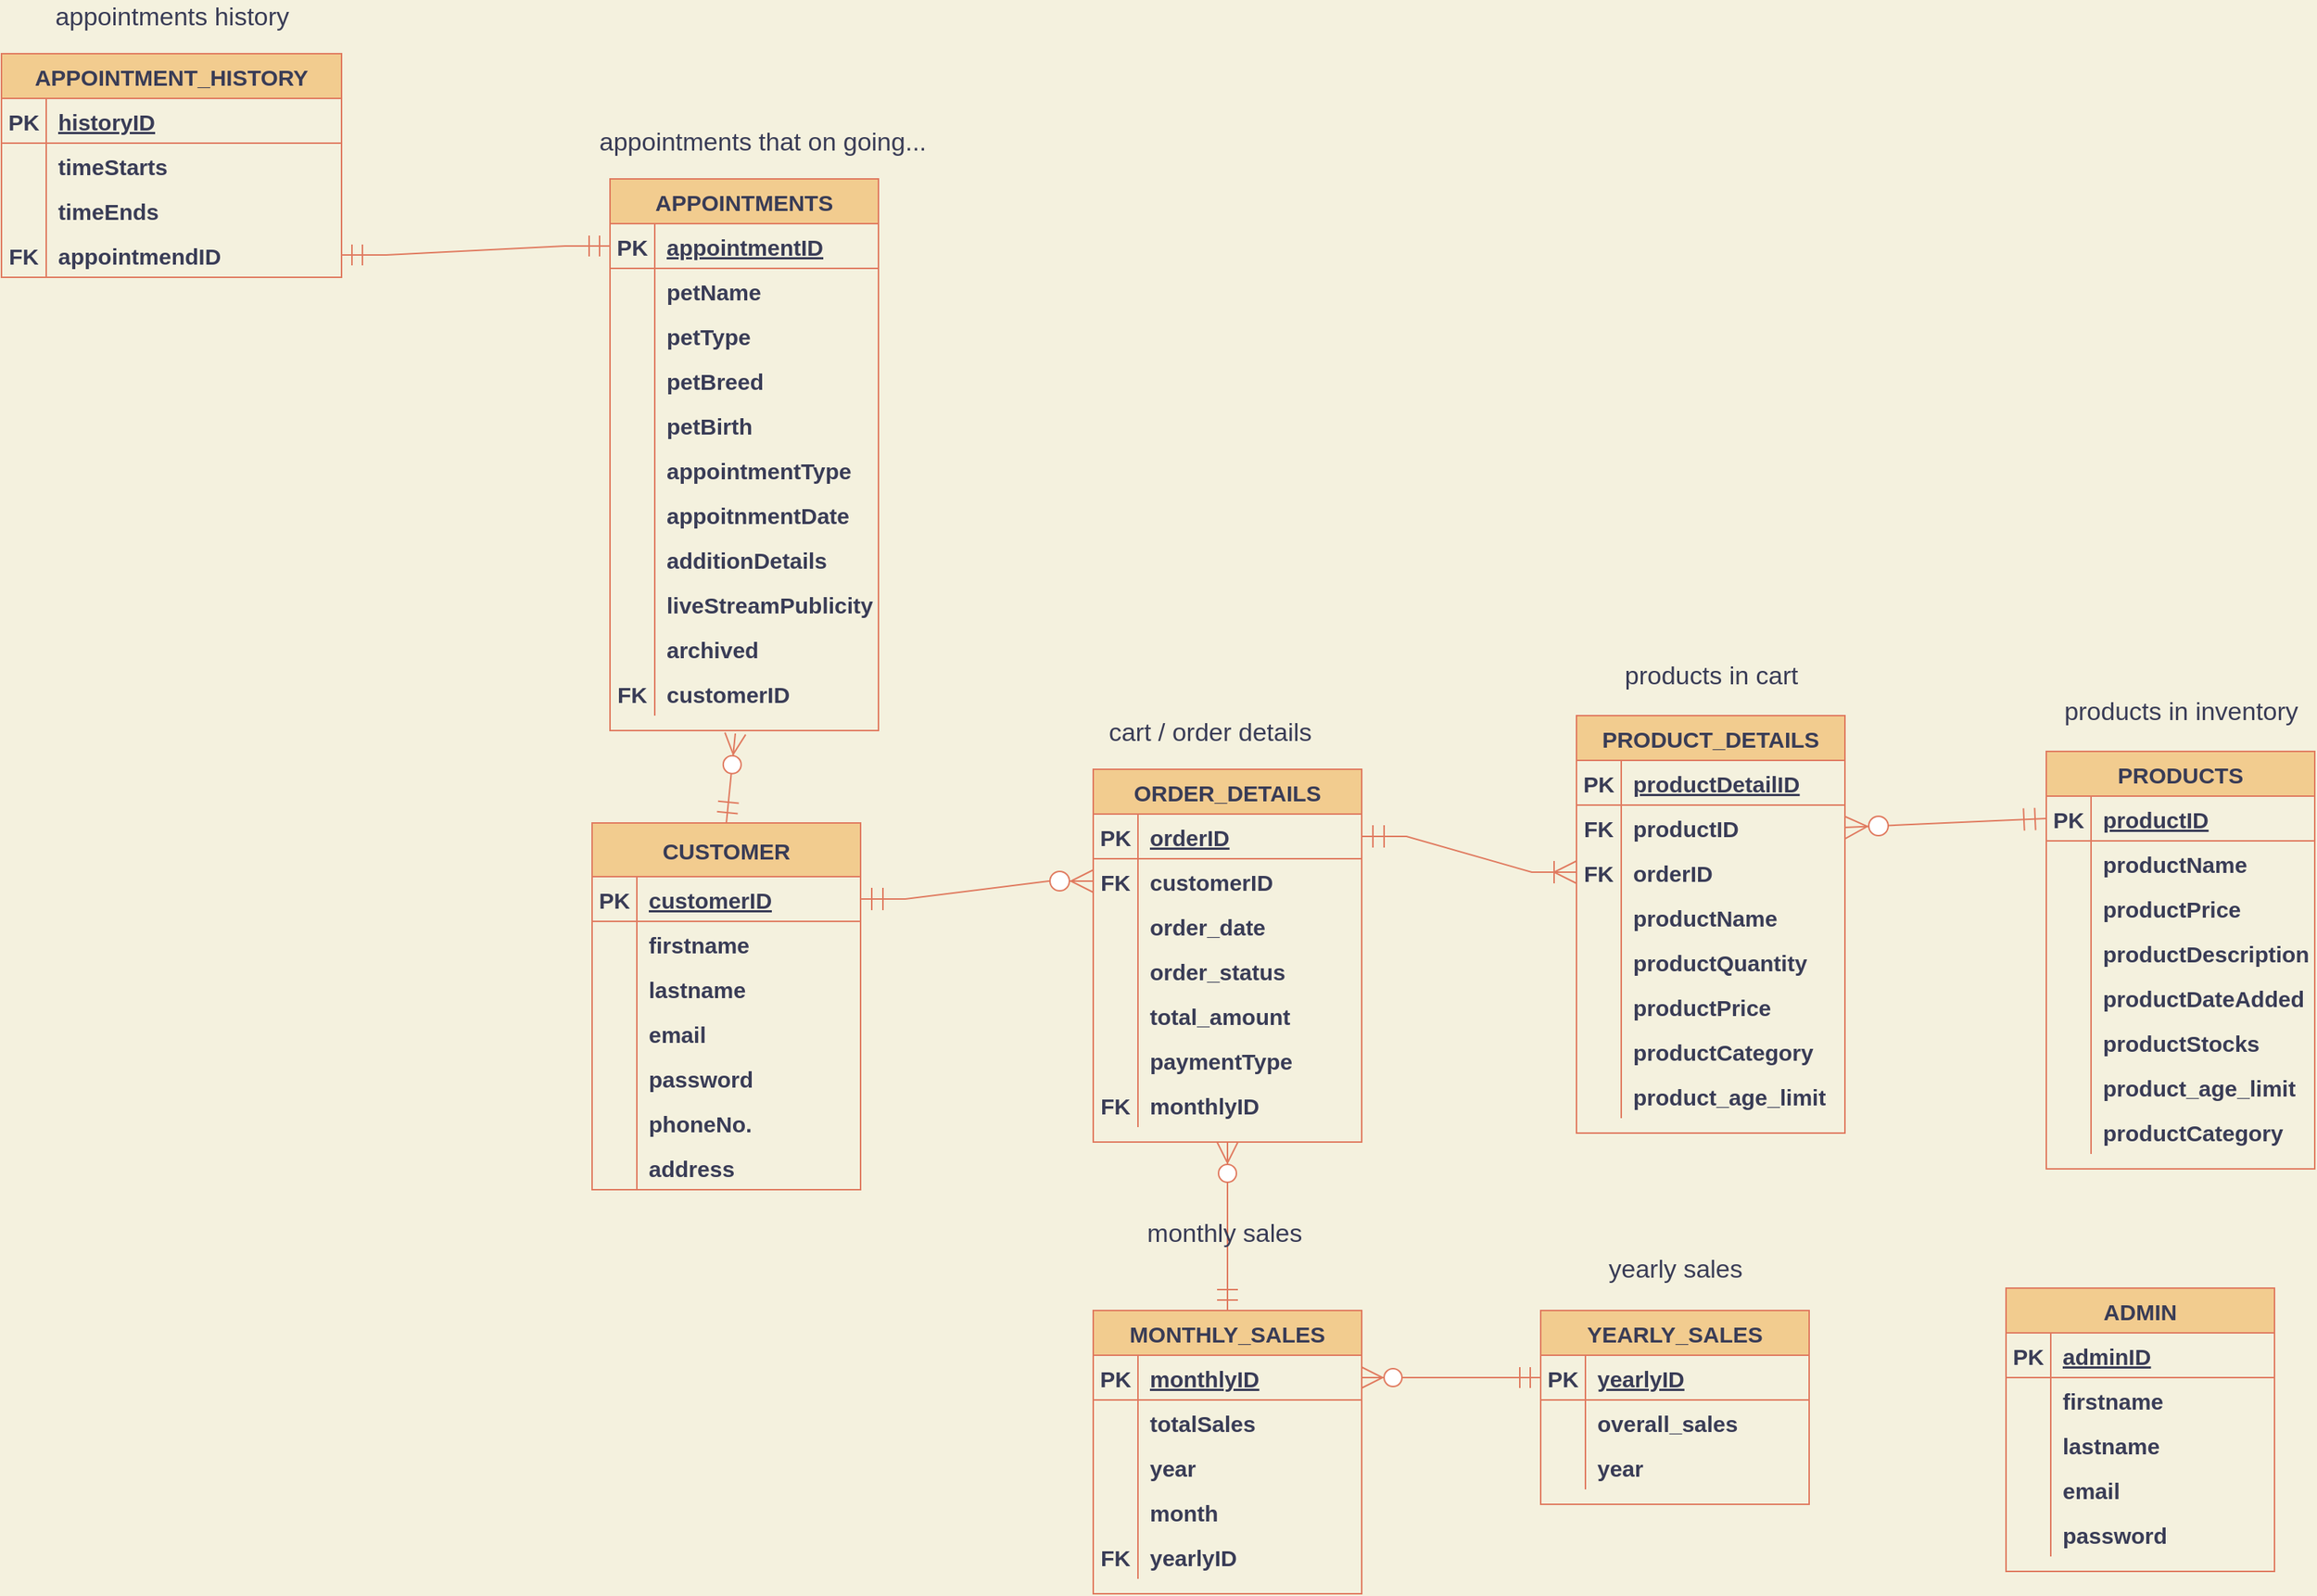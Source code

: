 <mxfile version="18.0.4" type="device"><diagram id="JqCGoI2IqPeIeX3ntXhF" name="Page-1"><mxGraphModel dx="1953" dy="1703" grid="1" gridSize="12" guides="1" tooltips="1" connect="1" arrows="1" fold="1" page="1" pageScale="1" pageWidth="850" pageHeight="1100" background="#F4F1DE" math="0" shadow="0"><root><mxCell id="0"/><mxCell id="1" parent="0"/><mxCell id="6xAUURJWaOCXSLwruaHp-63" value="CUSTOMER" style="shape=table;startSize=36;container=1;collapsible=1;childLayout=tableLayout;fixedRows=1;rowLines=0;fontStyle=1;align=center;resizeLast=1;fontSize=15;fillColor=#F2CC8F;strokeColor=#E07A5F;fontColor=#393C56;" parent="1" vertex="1"><mxGeometry x="120" y="132" width="180" height="246" as="geometry"/></mxCell><mxCell id="6xAUURJWaOCXSLwruaHp-64" value="" style="shape=tableRow;horizontal=0;startSize=0;swimlaneHead=0;swimlaneBody=0;fillColor=none;collapsible=0;dropTarget=0;points=[[0,0.5],[1,0.5]];portConstraint=eastwest;top=0;left=0;right=0;bottom=1;fontSize=15;fontStyle=1;strokeColor=#E07A5F;fontColor=#393C56;" parent="6xAUURJWaOCXSLwruaHp-63" vertex="1"><mxGeometry y="36" width="180" height="30" as="geometry"/></mxCell><mxCell id="6xAUURJWaOCXSLwruaHp-65" value="PK" style="shape=partialRectangle;connectable=0;fillColor=none;top=0;left=0;bottom=0;right=0;fontStyle=1;overflow=hidden;fontSize=15;strokeColor=#E07A5F;fontColor=#393C56;" parent="6xAUURJWaOCXSLwruaHp-64" vertex="1"><mxGeometry width="30" height="30" as="geometry"><mxRectangle width="30" height="30" as="alternateBounds"/></mxGeometry></mxCell><mxCell id="6xAUURJWaOCXSLwruaHp-66" value="customerID" style="shape=partialRectangle;connectable=0;fillColor=none;top=0;left=0;bottom=0;right=0;align=left;spacingLeft=6;fontStyle=5;overflow=hidden;fontSize=15;strokeColor=#E07A5F;fontColor=#393C56;" parent="6xAUURJWaOCXSLwruaHp-64" vertex="1"><mxGeometry x="30" width="150" height="30" as="geometry"><mxRectangle width="150" height="30" as="alternateBounds"/></mxGeometry></mxCell><mxCell id="6xAUURJWaOCXSLwruaHp-70" value="" style="shape=tableRow;horizontal=0;startSize=0;swimlaneHead=0;swimlaneBody=0;fillColor=none;collapsible=0;dropTarget=0;points=[[0,0.5],[1,0.5]];portConstraint=eastwest;top=0;left=0;right=0;bottom=0;fontSize=15;fontStyle=1;strokeColor=#E07A5F;fontColor=#393C56;" parent="6xAUURJWaOCXSLwruaHp-63" vertex="1"><mxGeometry y="66" width="180" height="30" as="geometry"/></mxCell><mxCell id="6xAUURJWaOCXSLwruaHp-71" value="" style="shape=partialRectangle;connectable=0;fillColor=none;top=0;left=0;bottom=0;right=0;editable=1;overflow=hidden;fontSize=15;fontStyle=1;strokeColor=#E07A5F;fontColor=#393C56;" parent="6xAUURJWaOCXSLwruaHp-70" vertex="1"><mxGeometry width="30" height="30" as="geometry"><mxRectangle width="30" height="30" as="alternateBounds"/></mxGeometry></mxCell><mxCell id="6xAUURJWaOCXSLwruaHp-72" value="firstname" style="shape=partialRectangle;connectable=0;fillColor=none;top=0;left=0;bottom=0;right=0;align=left;spacingLeft=6;overflow=hidden;fontSize=15;fontStyle=1;strokeColor=#E07A5F;fontColor=#393C56;" parent="6xAUURJWaOCXSLwruaHp-70" vertex="1"><mxGeometry x="30" width="150" height="30" as="geometry"><mxRectangle width="150" height="30" as="alternateBounds"/></mxGeometry></mxCell><mxCell id="6xAUURJWaOCXSLwruaHp-67" value="" style="shape=tableRow;horizontal=0;startSize=0;swimlaneHead=0;swimlaneBody=0;fillColor=none;collapsible=0;dropTarget=0;points=[[0,0.5],[1,0.5]];portConstraint=eastwest;top=0;left=0;right=0;bottom=0;fontSize=15;fontStyle=1;strokeColor=#E07A5F;fontColor=#393C56;" parent="6xAUURJWaOCXSLwruaHp-63" vertex="1"><mxGeometry y="96" width="180" height="30" as="geometry"/></mxCell><mxCell id="6xAUURJWaOCXSLwruaHp-68" value="" style="shape=partialRectangle;connectable=0;fillColor=none;top=0;left=0;bottom=0;right=0;editable=1;overflow=hidden;fontSize=15;fontStyle=1;strokeColor=#E07A5F;fontColor=#393C56;" parent="6xAUURJWaOCXSLwruaHp-67" vertex="1"><mxGeometry width="30" height="30" as="geometry"><mxRectangle width="30" height="30" as="alternateBounds"/></mxGeometry></mxCell><mxCell id="6xAUURJWaOCXSLwruaHp-69" value="lastname" style="shape=partialRectangle;connectable=0;fillColor=none;top=0;left=0;bottom=0;right=0;align=left;spacingLeft=6;overflow=hidden;fontSize=15;fontStyle=1;strokeColor=#E07A5F;fontColor=#393C56;" parent="6xAUURJWaOCXSLwruaHp-67" vertex="1"><mxGeometry x="30" width="150" height="30" as="geometry"><mxRectangle width="150" height="30" as="alternateBounds"/></mxGeometry></mxCell><mxCell id="6xAUURJWaOCXSLwruaHp-73" value="" style="shape=tableRow;horizontal=0;startSize=0;swimlaneHead=0;swimlaneBody=0;fillColor=none;collapsible=0;dropTarget=0;points=[[0,0.5],[1,0.5]];portConstraint=eastwest;top=0;left=0;right=0;bottom=0;fontSize=15;fontStyle=1;strokeColor=#E07A5F;fontColor=#393C56;" parent="6xAUURJWaOCXSLwruaHp-63" vertex="1"><mxGeometry y="126" width="180" height="30" as="geometry"/></mxCell><mxCell id="6xAUURJWaOCXSLwruaHp-74" value="" style="shape=partialRectangle;connectable=0;fillColor=none;top=0;left=0;bottom=0;right=0;editable=1;overflow=hidden;fontSize=15;fontStyle=1;strokeColor=#E07A5F;fontColor=#393C56;" parent="6xAUURJWaOCXSLwruaHp-73" vertex="1"><mxGeometry width="30" height="30" as="geometry"><mxRectangle width="30" height="30" as="alternateBounds"/></mxGeometry></mxCell><mxCell id="6xAUURJWaOCXSLwruaHp-75" value="email" style="shape=partialRectangle;connectable=0;fillColor=none;top=0;left=0;bottom=0;right=0;align=left;spacingLeft=6;overflow=hidden;fontSize=15;fontStyle=1;strokeColor=#E07A5F;fontColor=#393C56;" parent="6xAUURJWaOCXSLwruaHp-73" vertex="1"><mxGeometry x="30" width="150" height="30" as="geometry"><mxRectangle width="150" height="30" as="alternateBounds"/></mxGeometry></mxCell><mxCell id="6xAUURJWaOCXSLwruaHp-76" value="" style="shape=tableRow;horizontal=0;startSize=0;swimlaneHead=0;swimlaneBody=0;fillColor=none;collapsible=0;dropTarget=0;points=[[0,0.5],[1,0.5]];portConstraint=eastwest;top=0;left=0;right=0;bottom=0;fontSize=15;fontStyle=1;strokeColor=#E07A5F;fontColor=#393C56;" parent="6xAUURJWaOCXSLwruaHp-63" vertex="1"><mxGeometry y="156" width="180" height="30" as="geometry"/></mxCell><mxCell id="6xAUURJWaOCXSLwruaHp-77" value="" style="shape=partialRectangle;connectable=0;fillColor=none;top=0;left=0;bottom=0;right=0;editable=1;overflow=hidden;fontSize=15;fontStyle=1;strokeColor=#E07A5F;fontColor=#393C56;" parent="6xAUURJWaOCXSLwruaHp-76" vertex="1"><mxGeometry width="30" height="30" as="geometry"><mxRectangle width="30" height="30" as="alternateBounds"/></mxGeometry></mxCell><mxCell id="6xAUURJWaOCXSLwruaHp-78" value="password" style="shape=partialRectangle;connectable=0;fillColor=none;top=0;left=0;bottom=0;right=0;align=left;spacingLeft=6;overflow=hidden;fontSize=15;fontStyle=1;strokeColor=#E07A5F;fontColor=#393C56;" parent="6xAUURJWaOCXSLwruaHp-76" vertex="1"><mxGeometry x="30" width="150" height="30" as="geometry"><mxRectangle width="150" height="30" as="alternateBounds"/></mxGeometry></mxCell><mxCell id="6xAUURJWaOCXSLwruaHp-95" value="" style="shape=tableRow;horizontal=0;startSize=0;swimlaneHead=0;swimlaneBody=0;fillColor=none;collapsible=0;dropTarget=0;points=[[0,0.5],[1,0.5]];portConstraint=eastwest;top=0;left=0;right=0;bottom=0;fontSize=15;fontStyle=1;strokeColor=#E07A5F;fontColor=#393C56;" parent="6xAUURJWaOCXSLwruaHp-63" vertex="1"><mxGeometry y="186" width="180" height="30" as="geometry"/></mxCell><mxCell id="6xAUURJWaOCXSLwruaHp-96" value="" style="shape=partialRectangle;connectable=0;fillColor=none;top=0;left=0;bottom=0;right=0;editable=1;overflow=hidden;fontSize=15;fontStyle=1;strokeColor=#E07A5F;fontColor=#393C56;" parent="6xAUURJWaOCXSLwruaHp-95" vertex="1"><mxGeometry width="30" height="30" as="geometry"><mxRectangle width="30" height="30" as="alternateBounds"/></mxGeometry></mxCell><mxCell id="6xAUURJWaOCXSLwruaHp-97" value="phoneNo." style="shape=partialRectangle;connectable=0;fillColor=none;top=0;left=0;bottom=0;right=0;align=left;spacingLeft=6;overflow=hidden;fontSize=15;fontStyle=1;strokeColor=#E07A5F;fontColor=#393C56;" parent="6xAUURJWaOCXSLwruaHp-95" vertex="1"><mxGeometry x="30" width="150" height="30" as="geometry"><mxRectangle width="150" height="30" as="alternateBounds"/></mxGeometry></mxCell><mxCell id="6xAUURJWaOCXSLwruaHp-225" value="" style="shape=tableRow;horizontal=0;startSize=0;swimlaneHead=0;swimlaneBody=0;fillColor=none;collapsible=0;dropTarget=0;points=[[0,0.5],[1,0.5]];portConstraint=eastwest;top=0;left=0;right=0;bottom=0;fontSize=15;fontStyle=1;strokeColor=#E07A5F;fontColor=#393C56;" parent="6xAUURJWaOCXSLwruaHp-63" vertex="1"><mxGeometry y="216" width="180" height="30" as="geometry"/></mxCell><mxCell id="6xAUURJWaOCXSLwruaHp-226" value="" style="shape=partialRectangle;connectable=0;fillColor=none;top=0;left=0;bottom=0;right=0;editable=1;overflow=hidden;fontSize=15;fontStyle=1;strokeColor=#E07A5F;fontColor=#393C56;" parent="6xAUURJWaOCXSLwruaHp-225" vertex="1"><mxGeometry width="30" height="30" as="geometry"><mxRectangle width="30" height="30" as="alternateBounds"/></mxGeometry></mxCell><mxCell id="6xAUURJWaOCXSLwruaHp-227" value="address" style="shape=partialRectangle;connectable=0;fillColor=none;top=0;left=0;bottom=0;right=0;align=left;spacingLeft=6;overflow=hidden;fontSize=15;fontStyle=1;strokeColor=#E07A5F;fontColor=#393C56;" parent="6xAUURJWaOCXSLwruaHp-225" vertex="1"><mxGeometry x="30" width="150" height="30" as="geometry"><mxRectangle width="150" height="30" as="alternateBounds"/></mxGeometry></mxCell><mxCell id="6xAUURJWaOCXSLwruaHp-228" value="ORDER_DETAILS" style="shape=table;startSize=30;container=1;collapsible=1;childLayout=tableLayout;fixedRows=1;rowLines=0;fontStyle=1;align=center;resizeLast=1;rounded=0;fontSize=15;fillColor=#F2CC8F;strokeColor=#E07A5F;fontColor=#393C56;" parent="1" vertex="1"><mxGeometry x="456" y="96" width="180" height="250" as="geometry"/></mxCell><mxCell id="6xAUURJWaOCXSLwruaHp-229" value="" style="shape=tableRow;horizontal=0;startSize=0;swimlaneHead=0;swimlaneBody=0;fillColor=none;collapsible=0;dropTarget=0;points=[[0,0.5],[1,0.5]];portConstraint=eastwest;top=0;left=0;right=0;bottom=1;rounded=1;fontSize=15;fontStyle=1;strokeColor=#E07A5F;fontColor=#393C56;" parent="6xAUURJWaOCXSLwruaHp-228" vertex="1"><mxGeometry y="30" width="180" height="30" as="geometry"/></mxCell><mxCell id="6xAUURJWaOCXSLwruaHp-230" value="PK" style="shape=partialRectangle;connectable=0;fillColor=none;top=0;left=0;bottom=0;right=0;fontStyle=1;overflow=hidden;rounded=1;fontSize=15;strokeColor=#E07A5F;fontColor=#393C56;" parent="6xAUURJWaOCXSLwruaHp-229" vertex="1"><mxGeometry width="30" height="30" as="geometry"><mxRectangle width="30" height="30" as="alternateBounds"/></mxGeometry></mxCell><mxCell id="6xAUURJWaOCXSLwruaHp-231" value="orderID" style="shape=partialRectangle;connectable=0;fillColor=none;top=0;left=0;bottom=0;right=0;align=left;spacingLeft=6;fontStyle=5;overflow=hidden;rounded=1;fontSize=15;strokeColor=#E07A5F;fontColor=#393C56;" parent="6xAUURJWaOCXSLwruaHp-229" vertex="1"><mxGeometry x="30" width="150" height="30" as="geometry"><mxRectangle width="150" height="30" as="alternateBounds"/></mxGeometry></mxCell><mxCell id="6xAUURJWaOCXSLwruaHp-235" value="" style="shape=tableRow;horizontal=0;startSize=0;swimlaneHead=0;swimlaneBody=0;fillColor=none;collapsible=0;dropTarget=0;points=[[0,0.5],[1,0.5]];portConstraint=eastwest;top=0;left=0;right=0;bottom=0;rounded=1;fontSize=15;fontStyle=1;strokeColor=#E07A5F;fontColor=#393C56;" parent="6xAUURJWaOCXSLwruaHp-228" vertex="1"><mxGeometry y="60" width="180" height="30" as="geometry"/></mxCell><mxCell id="6xAUURJWaOCXSLwruaHp-236" value="FK" style="shape=partialRectangle;connectable=0;fillColor=none;top=0;left=0;bottom=0;right=0;editable=1;overflow=hidden;rounded=1;fontSize=15;fontStyle=1;strokeColor=#E07A5F;fontColor=#393C56;" parent="6xAUURJWaOCXSLwruaHp-235" vertex="1"><mxGeometry width="30" height="30" as="geometry"><mxRectangle width="30" height="30" as="alternateBounds"/></mxGeometry></mxCell><mxCell id="6xAUURJWaOCXSLwruaHp-237" value="customerID" style="shape=partialRectangle;connectable=0;fillColor=none;top=0;left=0;bottom=0;right=0;align=left;spacingLeft=6;overflow=hidden;rounded=1;fontSize=15;fontStyle=1;strokeColor=#E07A5F;fontColor=#393C56;" parent="6xAUURJWaOCXSLwruaHp-235" vertex="1"><mxGeometry x="30" width="150" height="30" as="geometry"><mxRectangle width="150" height="30" as="alternateBounds"/></mxGeometry></mxCell><mxCell id="6xAUURJWaOCXSLwruaHp-243" value="" style="shape=tableRow;horizontal=0;startSize=0;swimlaneHead=0;swimlaneBody=0;fillColor=none;collapsible=0;dropTarget=0;points=[[0,0.5],[1,0.5]];portConstraint=eastwest;top=0;left=0;right=0;bottom=0;rounded=1;fontSize=15;fontStyle=1;strokeColor=#E07A5F;fontColor=#393C56;" parent="6xAUURJWaOCXSLwruaHp-228" vertex="1"><mxGeometry y="90" width="180" height="30" as="geometry"/></mxCell><mxCell id="6xAUURJWaOCXSLwruaHp-244" value="" style="shape=partialRectangle;connectable=0;fillColor=none;top=0;left=0;bottom=0;right=0;editable=1;overflow=hidden;rounded=1;fontSize=15;fontStyle=1;strokeColor=#E07A5F;fontColor=#393C56;" parent="6xAUURJWaOCXSLwruaHp-243" vertex="1"><mxGeometry width="30" height="30" as="geometry"><mxRectangle width="30" height="30" as="alternateBounds"/></mxGeometry></mxCell><mxCell id="6xAUURJWaOCXSLwruaHp-245" value="order_date" style="shape=partialRectangle;connectable=0;fillColor=none;top=0;left=0;bottom=0;right=0;align=left;spacingLeft=6;overflow=hidden;rounded=1;fontSize=15;fontStyle=1;strokeColor=#E07A5F;fontColor=#393C56;" parent="6xAUURJWaOCXSLwruaHp-243" vertex="1"><mxGeometry x="30" width="150" height="30" as="geometry"><mxRectangle width="150" height="30" as="alternateBounds"/></mxGeometry></mxCell><mxCell id="6xAUURJWaOCXSLwruaHp-336" value="" style="shape=tableRow;horizontal=0;startSize=0;swimlaneHead=0;swimlaneBody=0;fillColor=none;collapsible=0;dropTarget=0;points=[[0,0.5],[1,0.5]];portConstraint=eastwest;top=0;left=0;right=0;bottom=0;rounded=1;fontSize=15;fontStyle=1;strokeColor=#E07A5F;fontColor=#393C56;" parent="6xAUURJWaOCXSLwruaHp-228" vertex="1"><mxGeometry y="120" width="180" height="30" as="geometry"/></mxCell><mxCell id="6xAUURJWaOCXSLwruaHp-337" value="" style="shape=partialRectangle;connectable=0;fillColor=none;top=0;left=0;bottom=0;right=0;editable=1;overflow=hidden;rounded=1;fontSize=15;fontStyle=1;strokeColor=#E07A5F;fontColor=#393C56;" parent="6xAUURJWaOCXSLwruaHp-336" vertex="1"><mxGeometry width="30" height="30" as="geometry"><mxRectangle width="30" height="30" as="alternateBounds"/></mxGeometry></mxCell><mxCell id="6xAUURJWaOCXSLwruaHp-338" value="order_status" style="shape=partialRectangle;connectable=0;fillColor=none;top=0;left=0;bottom=0;right=0;align=left;spacingLeft=6;overflow=hidden;rounded=1;fontSize=15;fontStyle=1;strokeColor=#E07A5F;fontColor=#393C56;" parent="6xAUURJWaOCXSLwruaHp-336" vertex="1"><mxGeometry x="30" width="150" height="30" as="geometry"><mxRectangle width="150" height="30" as="alternateBounds"/></mxGeometry></mxCell><mxCell id="6xAUURJWaOCXSLwruaHp-523" value="" style="shape=tableRow;horizontal=0;startSize=0;swimlaneHead=0;swimlaneBody=0;fillColor=none;collapsible=0;dropTarget=0;points=[[0,0.5],[1,0.5]];portConstraint=eastwest;top=0;left=0;right=0;bottom=0;rounded=1;fontSize=15;fontStyle=1;strokeColor=#E07A5F;fontColor=#393C56;" parent="6xAUURJWaOCXSLwruaHp-228" vertex="1"><mxGeometry y="150" width="180" height="30" as="geometry"/></mxCell><mxCell id="6xAUURJWaOCXSLwruaHp-524" value="" style="shape=partialRectangle;connectable=0;fillColor=none;top=0;left=0;bottom=0;right=0;editable=1;overflow=hidden;rounded=1;fontSize=15;fontStyle=1;strokeColor=#E07A5F;fontColor=#393C56;" parent="6xAUURJWaOCXSLwruaHp-523" vertex="1"><mxGeometry width="30" height="30" as="geometry"><mxRectangle width="30" height="30" as="alternateBounds"/></mxGeometry></mxCell><mxCell id="6xAUURJWaOCXSLwruaHp-525" value="total_amount" style="shape=partialRectangle;connectable=0;fillColor=none;top=0;left=0;bottom=0;right=0;align=left;spacingLeft=6;overflow=hidden;rounded=1;fontSize=15;fontStyle=1;strokeColor=#E07A5F;fontColor=#393C56;" parent="6xAUURJWaOCXSLwruaHp-523" vertex="1"><mxGeometry x="30" width="150" height="30" as="geometry"><mxRectangle width="150" height="30" as="alternateBounds"/></mxGeometry></mxCell><mxCell id="6xAUURJWaOCXSLwruaHp-547" value="" style="shape=tableRow;horizontal=0;startSize=0;swimlaneHead=0;swimlaneBody=0;fillColor=none;collapsible=0;dropTarget=0;points=[[0,0.5],[1,0.5]];portConstraint=eastwest;top=0;left=0;right=0;bottom=0;rounded=1;fontSize=15;fontStyle=1;strokeColor=#E07A5F;fontColor=#393C56;" parent="6xAUURJWaOCXSLwruaHp-228" vertex="1"><mxGeometry y="180" width="180" height="30" as="geometry"/></mxCell><mxCell id="6xAUURJWaOCXSLwruaHp-548" value="" style="shape=partialRectangle;connectable=0;fillColor=none;top=0;left=0;bottom=0;right=0;editable=1;overflow=hidden;rounded=1;fontSize=15;fontStyle=1;strokeColor=#E07A5F;fontColor=#393C56;" parent="6xAUURJWaOCXSLwruaHp-547" vertex="1"><mxGeometry width="30" height="30" as="geometry"><mxRectangle width="30" height="30" as="alternateBounds"/></mxGeometry></mxCell><mxCell id="6xAUURJWaOCXSLwruaHp-549" value="paymentType" style="shape=partialRectangle;connectable=0;fillColor=none;top=0;left=0;bottom=0;right=0;align=left;spacingLeft=6;overflow=hidden;rounded=1;fontSize=15;fontStyle=1;strokeColor=#E07A5F;fontColor=#393C56;" parent="6xAUURJWaOCXSLwruaHp-547" vertex="1"><mxGeometry x="30" width="150" height="30" as="geometry"><mxRectangle width="150" height="30" as="alternateBounds"/></mxGeometry></mxCell><mxCell id="6xAUURJWaOCXSLwruaHp-568" value="" style="shape=tableRow;horizontal=0;startSize=0;swimlaneHead=0;swimlaneBody=0;fillColor=none;collapsible=0;dropTarget=0;points=[[0,0.5],[1,0.5]];portConstraint=eastwest;top=0;left=0;right=0;bottom=0;rounded=1;fontSize=15;fontStyle=1;strokeColor=#E07A5F;fontColor=#393C56;" parent="6xAUURJWaOCXSLwruaHp-228" vertex="1"><mxGeometry y="210" width="180" height="30" as="geometry"/></mxCell><mxCell id="6xAUURJWaOCXSLwruaHp-569" value="FK" style="shape=partialRectangle;connectable=0;fillColor=none;top=0;left=0;bottom=0;right=0;editable=1;overflow=hidden;rounded=1;fontSize=15;fontStyle=1;strokeColor=#E07A5F;fontColor=#393C56;" parent="6xAUURJWaOCXSLwruaHp-568" vertex="1"><mxGeometry width="30" height="30" as="geometry"><mxRectangle width="30" height="30" as="alternateBounds"/></mxGeometry></mxCell><mxCell id="6xAUURJWaOCXSLwruaHp-570" value="monthlyID" style="shape=partialRectangle;connectable=0;fillColor=none;top=0;left=0;bottom=0;right=0;align=left;spacingLeft=6;overflow=hidden;rounded=1;fontSize=15;fontStyle=1;strokeColor=#E07A5F;fontColor=#393C56;" parent="6xAUURJWaOCXSLwruaHp-568" vertex="1"><mxGeometry x="30" width="150" height="30" as="geometry"><mxRectangle width="150" height="30" as="alternateBounds"/></mxGeometry></mxCell><mxCell id="6xAUURJWaOCXSLwruaHp-242" value="" style="edgeStyle=entityRelationEdgeStyle;fontSize=12;html=1;endArrow=ERzeroToMany;startArrow=ERmandOne;rounded=0;startSize=13;endSize=13;sourcePerimeterSpacing=8;targetPerimeterSpacing=8;exitX=1;exitY=0.5;exitDx=0;exitDy=0;fontStyle=1;entryX=0;entryY=0.5;entryDx=0;entryDy=0;strokeColor=#E07A5F;fontColor=#393C56;labelBackgroundColor=#F4F1DE;" parent="1" source="6xAUURJWaOCXSLwruaHp-64" target="6xAUURJWaOCXSLwruaHp-235" edge="1"><mxGeometry width="100" height="100" relative="1" as="geometry"><mxPoint x="372" y="172" as="sourcePoint"/><mxPoint x="480" y="48" as="targetPoint"/></mxGeometry></mxCell><mxCell id="6xAUURJWaOCXSLwruaHp-259" value="PRODUCT_DETAILS" style="shape=table;startSize=30;container=1;collapsible=1;childLayout=tableLayout;fixedRows=1;rowLines=0;fontStyle=1;align=center;resizeLast=1;rounded=0;fontSize=15;fillColor=#F2CC8F;strokeColor=#E07A5F;fontColor=#393C56;" parent="1" vertex="1"><mxGeometry x="780" y="60" width="180" height="280" as="geometry"/></mxCell><mxCell id="6xAUURJWaOCXSLwruaHp-260" value="" style="shape=tableRow;horizontal=0;startSize=0;swimlaneHead=0;swimlaneBody=0;fillColor=none;collapsible=0;dropTarget=0;points=[[0,0.5],[1,0.5]];portConstraint=eastwest;top=0;left=0;right=0;bottom=1;rounded=0;fontSize=15;fontStyle=1;strokeColor=#E07A5F;fontColor=#393C56;" parent="6xAUURJWaOCXSLwruaHp-259" vertex="1"><mxGeometry y="30" width="180" height="30" as="geometry"/></mxCell><mxCell id="6xAUURJWaOCXSLwruaHp-261" value="PK" style="shape=partialRectangle;connectable=0;fillColor=none;top=0;left=0;bottom=0;right=0;fontStyle=1;overflow=hidden;rounded=0;fontSize=15;strokeColor=#E07A5F;fontColor=#393C56;" parent="6xAUURJWaOCXSLwruaHp-260" vertex="1"><mxGeometry width="30" height="30" as="geometry"><mxRectangle width="30" height="30" as="alternateBounds"/></mxGeometry></mxCell><mxCell id="6xAUURJWaOCXSLwruaHp-262" value="productDetailID" style="shape=partialRectangle;connectable=0;fillColor=none;top=0;left=0;bottom=0;right=0;align=left;spacingLeft=6;fontStyle=5;overflow=hidden;rounded=0;fontSize=15;strokeColor=#E07A5F;fontColor=#393C56;" parent="6xAUURJWaOCXSLwruaHp-260" vertex="1"><mxGeometry x="30" width="150" height="30" as="geometry"><mxRectangle width="150" height="30" as="alternateBounds"/></mxGeometry></mxCell><mxCell id="6xAUURJWaOCXSLwruaHp-263" value="" style="shape=tableRow;horizontal=0;startSize=0;swimlaneHead=0;swimlaneBody=0;fillColor=none;collapsible=0;dropTarget=0;points=[[0,0.5],[1,0.5]];portConstraint=eastwest;top=0;left=0;right=0;bottom=0;rounded=0;fontSize=15;fontStyle=1;strokeColor=#E07A5F;fontColor=#393C56;" parent="6xAUURJWaOCXSLwruaHp-259" vertex="1"><mxGeometry y="60" width="180" height="30" as="geometry"/></mxCell><mxCell id="6xAUURJWaOCXSLwruaHp-264" value="FK" style="shape=partialRectangle;connectable=0;fillColor=none;top=0;left=0;bottom=0;right=0;editable=1;overflow=hidden;rounded=0;fontSize=15;fontStyle=1;strokeColor=#E07A5F;fontColor=#393C56;" parent="6xAUURJWaOCXSLwruaHp-263" vertex="1"><mxGeometry width="30" height="30" as="geometry"><mxRectangle width="30" height="30" as="alternateBounds"/></mxGeometry></mxCell><mxCell id="6xAUURJWaOCXSLwruaHp-265" value="productID" style="shape=partialRectangle;connectable=0;fillColor=none;top=0;left=0;bottom=0;right=0;align=left;spacingLeft=6;overflow=hidden;rounded=0;fontSize=15;fontStyle=1;strokeColor=#E07A5F;fontColor=#393C56;" parent="6xAUURJWaOCXSLwruaHp-263" vertex="1"><mxGeometry x="30" width="150" height="30" as="geometry"><mxRectangle width="150" height="30" as="alternateBounds"/></mxGeometry></mxCell><mxCell id="6xAUURJWaOCXSLwruaHp-266" value="" style="shape=tableRow;horizontal=0;startSize=0;swimlaneHead=0;swimlaneBody=0;fillColor=none;collapsible=0;dropTarget=0;points=[[0,0.5],[1,0.5]];portConstraint=eastwest;top=0;left=0;right=0;bottom=0;rounded=0;fontSize=15;fontStyle=1;strokeColor=#E07A5F;fontColor=#393C56;" parent="6xAUURJWaOCXSLwruaHp-259" vertex="1"><mxGeometry y="90" width="180" height="30" as="geometry"/></mxCell><mxCell id="6xAUURJWaOCXSLwruaHp-267" value="FK" style="shape=partialRectangle;connectable=0;fillColor=none;top=0;left=0;bottom=0;right=0;editable=1;overflow=hidden;rounded=0;fontSize=15;fontStyle=1;strokeColor=#E07A5F;fontColor=#393C56;" parent="6xAUURJWaOCXSLwruaHp-266" vertex="1"><mxGeometry width="30" height="30" as="geometry"><mxRectangle width="30" height="30" as="alternateBounds"/></mxGeometry></mxCell><mxCell id="6xAUURJWaOCXSLwruaHp-268" value="orderID" style="shape=partialRectangle;connectable=0;fillColor=none;top=0;left=0;bottom=0;right=0;align=left;spacingLeft=6;overflow=hidden;rounded=0;fontSize=15;fontStyle=1;strokeColor=#E07A5F;fontColor=#393C56;" parent="6xAUURJWaOCXSLwruaHp-266" vertex="1"><mxGeometry x="30" width="150" height="30" as="geometry"><mxRectangle width="150" height="30" as="alternateBounds"/></mxGeometry></mxCell><mxCell id="6xAUURJWaOCXSLwruaHp-269" value="" style="shape=tableRow;horizontal=0;startSize=0;swimlaneHead=0;swimlaneBody=0;fillColor=none;collapsible=0;dropTarget=0;points=[[0,0.5],[1,0.5]];portConstraint=eastwest;top=0;left=0;right=0;bottom=0;rounded=0;fontSize=15;fontStyle=1;strokeColor=#E07A5F;fontColor=#393C56;" parent="6xAUURJWaOCXSLwruaHp-259" vertex="1"><mxGeometry y="120" width="180" height="30" as="geometry"/></mxCell><mxCell id="6xAUURJWaOCXSLwruaHp-270" value="" style="shape=partialRectangle;connectable=0;fillColor=none;top=0;left=0;bottom=0;right=0;editable=1;overflow=hidden;rounded=0;fontSize=15;fontStyle=1;strokeColor=#E07A5F;fontColor=#393C56;" parent="6xAUURJWaOCXSLwruaHp-269" vertex="1"><mxGeometry width="30" height="30" as="geometry"><mxRectangle width="30" height="30" as="alternateBounds"/></mxGeometry></mxCell><mxCell id="6xAUURJWaOCXSLwruaHp-271" value="productName" style="shape=partialRectangle;connectable=0;fillColor=none;top=0;left=0;bottom=0;right=0;align=left;spacingLeft=6;overflow=hidden;rounded=0;fontSize=15;fontStyle=1;strokeColor=#E07A5F;fontColor=#393C56;" parent="6xAUURJWaOCXSLwruaHp-269" vertex="1"><mxGeometry x="30" width="150" height="30" as="geometry"><mxRectangle width="150" height="30" as="alternateBounds"/></mxGeometry></mxCell><mxCell id="6xAUURJWaOCXSLwruaHp-272" value="" style="shape=tableRow;horizontal=0;startSize=0;swimlaneHead=0;swimlaneBody=0;fillColor=none;collapsible=0;dropTarget=0;points=[[0,0.5],[1,0.5]];portConstraint=eastwest;top=0;left=0;right=0;bottom=0;rounded=0;fontSize=15;fontStyle=1;strokeColor=#E07A5F;fontColor=#393C56;" parent="6xAUURJWaOCXSLwruaHp-259" vertex="1"><mxGeometry y="150" width="180" height="30" as="geometry"/></mxCell><mxCell id="6xAUURJWaOCXSLwruaHp-273" value="" style="shape=partialRectangle;connectable=0;fillColor=none;top=0;left=0;bottom=0;right=0;editable=1;overflow=hidden;rounded=0;fontSize=15;fontStyle=1;strokeColor=#E07A5F;fontColor=#393C56;" parent="6xAUURJWaOCXSLwruaHp-272" vertex="1"><mxGeometry width="30" height="30" as="geometry"><mxRectangle width="30" height="30" as="alternateBounds"/></mxGeometry></mxCell><mxCell id="6xAUURJWaOCXSLwruaHp-274" value="productQuantity" style="shape=partialRectangle;connectable=0;fillColor=none;top=0;left=0;bottom=0;right=0;align=left;spacingLeft=6;overflow=hidden;rounded=0;fontSize=15;fontStyle=1;strokeColor=#E07A5F;fontColor=#393C56;" parent="6xAUURJWaOCXSLwruaHp-272" vertex="1"><mxGeometry x="30" width="150" height="30" as="geometry"><mxRectangle width="150" height="30" as="alternateBounds"/></mxGeometry></mxCell><mxCell id="6xAUURJWaOCXSLwruaHp-275" value="" style="shape=tableRow;horizontal=0;startSize=0;swimlaneHead=0;swimlaneBody=0;fillColor=none;collapsible=0;dropTarget=0;points=[[0,0.5],[1,0.5]];portConstraint=eastwest;top=0;left=0;right=0;bottom=0;rounded=0;fontSize=15;fontStyle=1;strokeColor=#E07A5F;fontColor=#393C56;" parent="6xAUURJWaOCXSLwruaHp-259" vertex="1"><mxGeometry y="180" width="180" height="30" as="geometry"/></mxCell><mxCell id="6xAUURJWaOCXSLwruaHp-276" value="" style="shape=partialRectangle;connectable=0;fillColor=none;top=0;left=0;bottom=0;right=0;editable=1;overflow=hidden;rounded=0;fontSize=15;fontStyle=1;strokeColor=#E07A5F;fontColor=#393C56;" parent="6xAUURJWaOCXSLwruaHp-275" vertex="1"><mxGeometry width="30" height="30" as="geometry"><mxRectangle width="30" height="30" as="alternateBounds"/></mxGeometry></mxCell><mxCell id="6xAUURJWaOCXSLwruaHp-277" value="productPrice" style="shape=partialRectangle;connectable=0;fillColor=none;top=0;left=0;bottom=0;right=0;align=left;spacingLeft=6;overflow=hidden;rounded=0;fontSize=15;fontStyle=1;strokeColor=#E07A5F;fontColor=#393C56;" parent="6xAUURJWaOCXSLwruaHp-275" vertex="1"><mxGeometry x="30" width="150" height="30" as="geometry"><mxRectangle width="150" height="30" as="alternateBounds"/></mxGeometry></mxCell><mxCell id="6xAUURJWaOCXSLwruaHp-606" value="" style="shape=tableRow;horizontal=0;startSize=0;swimlaneHead=0;swimlaneBody=0;fillColor=none;collapsible=0;dropTarget=0;points=[[0,0.5],[1,0.5]];portConstraint=eastwest;top=0;left=0;right=0;bottom=0;rounded=0;fontSize=15;fontStyle=1;strokeColor=#E07A5F;fontColor=#393C56;" parent="6xAUURJWaOCXSLwruaHp-259" vertex="1"><mxGeometry y="210" width="180" height="30" as="geometry"/></mxCell><mxCell id="6xAUURJWaOCXSLwruaHp-607" value="" style="shape=partialRectangle;connectable=0;fillColor=none;top=0;left=0;bottom=0;right=0;editable=1;overflow=hidden;rounded=0;fontSize=15;fontStyle=1;strokeColor=#E07A5F;fontColor=#393C56;" parent="6xAUURJWaOCXSLwruaHp-606" vertex="1"><mxGeometry width="30" height="30" as="geometry"><mxRectangle width="30" height="30" as="alternateBounds"/></mxGeometry></mxCell><mxCell id="6xAUURJWaOCXSLwruaHp-608" value="productCategory" style="shape=partialRectangle;connectable=0;fillColor=none;top=0;left=0;bottom=0;right=0;align=left;spacingLeft=6;overflow=hidden;rounded=0;fontSize=15;fontStyle=1;strokeColor=#E07A5F;fontColor=#393C56;" parent="6xAUURJWaOCXSLwruaHp-606" vertex="1"><mxGeometry x="30" width="150" height="30" as="geometry"><mxRectangle width="150" height="30" as="alternateBounds"/></mxGeometry></mxCell><mxCell id="6xAUURJWaOCXSLwruaHp-612" value="" style="shape=tableRow;horizontal=0;startSize=0;swimlaneHead=0;swimlaneBody=0;fillColor=none;collapsible=0;dropTarget=0;points=[[0,0.5],[1,0.5]];portConstraint=eastwest;top=0;left=0;right=0;bottom=0;rounded=0;fontSize=15;fontStyle=1;strokeColor=#E07A5F;fontColor=#393C56;" parent="6xAUURJWaOCXSLwruaHp-259" vertex="1"><mxGeometry y="240" width="180" height="30" as="geometry"/></mxCell><mxCell id="6xAUURJWaOCXSLwruaHp-613" value="" style="shape=partialRectangle;connectable=0;fillColor=none;top=0;left=0;bottom=0;right=0;editable=1;overflow=hidden;rounded=0;fontSize=15;fontStyle=1;strokeColor=#E07A5F;fontColor=#393C56;" parent="6xAUURJWaOCXSLwruaHp-612" vertex="1"><mxGeometry width="30" height="30" as="geometry"><mxRectangle width="30" height="30" as="alternateBounds"/></mxGeometry></mxCell><mxCell id="6xAUURJWaOCXSLwruaHp-614" value="product_age_limit" style="shape=partialRectangle;connectable=0;fillColor=none;top=0;left=0;bottom=0;right=0;align=left;spacingLeft=6;overflow=hidden;rounded=0;fontSize=15;fontStyle=1;strokeColor=#E07A5F;fontColor=#393C56;" parent="6xAUURJWaOCXSLwruaHp-612" vertex="1"><mxGeometry x="30" width="150" height="30" as="geometry"><mxRectangle width="150" height="30" as="alternateBounds"/></mxGeometry></mxCell><mxCell id="6xAUURJWaOCXSLwruaHp-279" value="PRODUCTS" style="shape=table;startSize=30;container=1;collapsible=1;childLayout=tableLayout;fixedRows=1;rowLines=0;fontStyle=1;align=center;resizeLast=1;rounded=0;fontSize=15;fillColor=#F2CC8F;strokeColor=#E07A5F;fontColor=#393C56;" parent="1" vertex="1"><mxGeometry x="1095" y="84" width="180" height="280" as="geometry"/></mxCell><mxCell id="6xAUURJWaOCXSLwruaHp-280" value="" style="shape=tableRow;horizontal=0;startSize=0;swimlaneHead=0;swimlaneBody=0;fillColor=none;collapsible=0;dropTarget=0;points=[[0,0.5],[1,0.5]];portConstraint=eastwest;top=0;left=0;right=0;bottom=1;rounded=0;fontSize=15;fontStyle=1;strokeColor=#E07A5F;fontColor=#393C56;" parent="6xAUURJWaOCXSLwruaHp-279" vertex="1"><mxGeometry y="30" width="180" height="30" as="geometry"/></mxCell><mxCell id="6xAUURJWaOCXSLwruaHp-281" value="PK" style="shape=partialRectangle;connectable=0;fillColor=none;top=0;left=0;bottom=0;right=0;fontStyle=1;overflow=hidden;rounded=0;fontSize=15;strokeColor=#E07A5F;fontColor=#393C56;" parent="6xAUURJWaOCXSLwruaHp-280" vertex="1"><mxGeometry width="30" height="30" as="geometry"><mxRectangle width="30" height="30" as="alternateBounds"/></mxGeometry></mxCell><mxCell id="6xAUURJWaOCXSLwruaHp-282" value="productID" style="shape=partialRectangle;connectable=0;fillColor=none;top=0;left=0;bottom=0;right=0;align=left;spacingLeft=6;fontStyle=5;overflow=hidden;rounded=0;fontSize=15;strokeColor=#E07A5F;fontColor=#393C56;" parent="6xAUURJWaOCXSLwruaHp-280" vertex="1"><mxGeometry x="30" width="150" height="30" as="geometry"><mxRectangle width="150" height="30" as="alternateBounds"/></mxGeometry></mxCell><mxCell id="6xAUURJWaOCXSLwruaHp-283" value="" style="shape=tableRow;horizontal=0;startSize=0;swimlaneHead=0;swimlaneBody=0;fillColor=none;collapsible=0;dropTarget=0;points=[[0,0.5],[1,0.5]];portConstraint=eastwest;top=0;left=0;right=0;bottom=0;rounded=0;fontSize=15;fontStyle=1;strokeColor=#E07A5F;fontColor=#393C56;" parent="6xAUURJWaOCXSLwruaHp-279" vertex="1"><mxGeometry y="60" width="180" height="30" as="geometry"/></mxCell><mxCell id="6xAUURJWaOCXSLwruaHp-284" value="" style="shape=partialRectangle;connectable=0;fillColor=none;top=0;left=0;bottom=0;right=0;editable=1;overflow=hidden;rounded=0;fontSize=15;fontStyle=1;strokeColor=#E07A5F;fontColor=#393C56;" parent="6xAUURJWaOCXSLwruaHp-283" vertex="1"><mxGeometry width="30" height="30" as="geometry"><mxRectangle width="30" height="30" as="alternateBounds"/></mxGeometry></mxCell><mxCell id="6xAUURJWaOCXSLwruaHp-285" value="productName" style="shape=partialRectangle;connectable=0;fillColor=none;top=0;left=0;bottom=0;right=0;align=left;spacingLeft=6;overflow=hidden;rounded=0;fontSize=15;fontStyle=1;strokeColor=#E07A5F;fontColor=#393C56;" parent="6xAUURJWaOCXSLwruaHp-283" vertex="1"><mxGeometry x="30" width="150" height="30" as="geometry"><mxRectangle width="150" height="30" as="alternateBounds"/></mxGeometry></mxCell><mxCell id="6xAUURJWaOCXSLwruaHp-286" value="" style="shape=tableRow;horizontal=0;startSize=0;swimlaneHead=0;swimlaneBody=0;fillColor=none;collapsible=0;dropTarget=0;points=[[0,0.5],[1,0.5]];portConstraint=eastwest;top=0;left=0;right=0;bottom=0;rounded=0;fontSize=15;fontStyle=1;strokeColor=#E07A5F;fontColor=#393C56;" parent="6xAUURJWaOCXSLwruaHp-279" vertex="1"><mxGeometry y="90" width="180" height="30" as="geometry"/></mxCell><mxCell id="6xAUURJWaOCXSLwruaHp-287" value="" style="shape=partialRectangle;connectable=0;fillColor=none;top=0;left=0;bottom=0;right=0;editable=1;overflow=hidden;rounded=0;fontSize=15;fontStyle=1;strokeColor=#E07A5F;fontColor=#393C56;" parent="6xAUURJWaOCXSLwruaHp-286" vertex="1"><mxGeometry width="30" height="30" as="geometry"><mxRectangle width="30" height="30" as="alternateBounds"/></mxGeometry></mxCell><mxCell id="6xAUURJWaOCXSLwruaHp-288" value="productPrice" style="shape=partialRectangle;connectable=0;fillColor=none;top=0;left=0;bottom=0;right=0;align=left;spacingLeft=6;overflow=hidden;rounded=0;fontSize=15;fontStyle=1;strokeColor=#E07A5F;fontColor=#393C56;" parent="6xAUURJWaOCXSLwruaHp-286" vertex="1"><mxGeometry x="30" width="150" height="30" as="geometry"><mxRectangle width="150" height="30" as="alternateBounds"/></mxGeometry></mxCell><mxCell id="6xAUURJWaOCXSLwruaHp-289" value="" style="shape=tableRow;horizontal=0;startSize=0;swimlaneHead=0;swimlaneBody=0;fillColor=none;collapsible=0;dropTarget=0;points=[[0,0.5],[1,0.5]];portConstraint=eastwest;top=0;left=0;right=0;bottom=0;rounded=0;fontSize=15;fontStyle=1;strokeColor=#E07A5F;fontColor=#393C56;" parent="6xAUURJWaOCXSLwruaHp-279" vertex="1"><mxGeometry y="120" width="180" height="30" as="geometry"/></mxCell><mxCell id="6xAUURJWaOCXSLwruaHp-290" value="" style="shape=partialRectangle;connectable=0;fillColor=none;top=0;left=0;bottom=0;right=0;editable=1;overflow=hidden;rounded=0;fontSize=15;fontStyle=1;strokeColor=#E07A5F;fontColor=#393C56;" parent="6xAUURJWaOCXSLwruaHp-289" vertex="1"><mxGeometry width="30" height="30" as="geometry"><mxRectangle width="30" height="30" as="alternateBounds"/></mxGeometry></mxCell><mxCell id="6xAUURJWaOCXSLwruaHp-291" value="productDescription" style="shape=partialRectangle;connectable=0;fillColor=none;top=0;left=0;bottom=0;right=0;align=left;spacingLeft=6;overflow=hidden;rounded=0;fontSize=15;fontStyle=1;strokeColor=#E07A5F;fontColor=#393C56;" parent="6xAUURJWaOCXSLwruaHp-289" vertex="1"><mxGeometry x="30" width="150" height="30" as="geometry"><mxRectangle width="150" height="30" as="alternateBounds"/></mxGeometry></mxCell><mxCell id="6xAUURJWaOCXSLwruaHp-292" value="" style="shape=tableRow;horizontal=0;startSize=0;swimlaneHead=0;swimlaneBody=0;fillColor=none;collapsible=0;dropTarget=0;points=[[0,0.5],[1,0.5]];portConstraint=eastwest;top=0;left=0;right=0;bottom=0;rounded=0;fontSize=15;fontStyle=1;strokeColor=#E07A5F;fontColor=#393C56;" parent="6xAUURJWaOCXSLwruaHp-279" vertex="1"><mxGeometry y="150" width="180" height="30" as="geometry"/></mxCell><mxCell id="6xAUURJWaOCXSLwruaHp-293" value="" style="shape=partialRectangle;connectable=0;fillColor=none;top=0;left=0;bottom=0;right=0;editable=1;overflow=hidden;rounded=0;fontSize=15;fontStyle=1;strokeColor=#E07A5F;fontColor=#393C56;" parent="6xAUURJWaOCXSLwruaHp-292" vertex="1"><mxGeometry width="30" height="30" as="geometry"><mxRectangle width="30" height="30" as="alternateBounds"/></mxGeometry></mxCell><mxCell id="6xAUURJWaOCXSLwruaHp-294" value="productDateAdded" style="shape=partialRectangle;connectable=0;fillColor=none;top=0;left=0;bottom=0;right=0;align=left;spacingLeft=6;overflow=hidden;rounded=0;fontSize=15;fontStyle=1;strokeColor=#E07A5F;fontColor=#393C56;" parent="6xAUURJWaOCXSLwruaHp-292" vertex="1"><mxGeometry x="30" width="150" height="30" as="geometry"><mxRectangle width="150" height="30" as="alternateBounds"/></mxGeometry></mxCell><mxCell id="6xAUURJWaOCXSLwruaHp-295" value="" style="shape=tableRow;horizontal=0;startSize=0;swimlaneHead=0;swimlaneBody=0;fillColor=none;collapsible=0;dropTarget=0;points=[[0,0.5],[1,0.5]];portConstraint=eastwest;top=0;left=0;right=0;bottom=0;rounded=0;fontSize=15;fontStyle=1;strokeColor=#E07A5F;fontColor=#393C56;" parent="6xAUURJWaOCXSLwruaHp-279" vertex="1"><mxGeometry y="180" width="180" height="30" as="geometry"/></mxCell><mxCell id="6xAUURJWaOCXSLwruaHp-296" value="" style="shape=partialRectangle;connectable=0;fillColor=none;top=0;left=0;bottom=0;right=0;editable=1;overflow=hidden;rounded=0;fontSize=15;fontStyle=1;strokeColor=#E07A5F;fontColor=#393C56;" parent="6xAUURJWaOCXSLwruaHp-295" vertex="1"><mxGeometry width="30" height="30" as="geometry"><mxRectangle width="30" height="30" as="alternateBounds"/></mxGeometry></mxCell><mxCell id="6xAUURJWaOCXSLwruaHp-297" value="productStocks" style="shape=partialRectangle;connectable=0;fillColor=none;top=0;left=0;bottom=0;right=0;align=left;spacingLeft=6;overflow=hidden;rounded=0;fontSize=15;fontStyle=1;strokeColor=#E07A5F;fontColor=#393C56;" parent="6xAUURJWaOCXSLwruaHp-295" vertex="1"><mxGeometry x="30" width="150" height="30" as="geometry"><mxRectangle width="150" height="30" as="alternateBounds"/></mxGeometry></mxCell><mxCell id="6xAUURJWaOCXSLwruaHp-578" value="" style="shape=tableRow;horizontal=0;startSize=0;swimlaneHead=0;swimlaneBody=0;fillColor=none;collapsible=0;dropTarget=0;points=[[0,0.5],[1,0.5]];portConstraint=eastwest;top=0;left=0;right=0;bottom=0;rounded=0;fontSize=15;fontStyle=1;strokeColor=#E07A5F;fontColor=#393C56;" parent="6xAUURJWaOCXSLwruaHp-279" vertex="1"><mxGeometry y="210" width="180" height="30" as="geometry"/></mxCell><mxCell id="6xAUURJWaOCXSLwruaHp-579" value="" style="shape=partialRectangle;connectable=0;fillColor=none;top=0;left=0;bottom=0;right=0;editable=1;overflow=hidden;rounded=0;fontSize=15;fontStyle=1;strokeColor=#E07A5F;fontColor=#393C56;" parent="6xAUURJWaOCXSLwruaHp-578" vertex="1"><mxGeometry width="30" height="30" as="geometry"><mxRectangle width="30" height="30" as="alternateBounds"/></mxGeometry></mxCell><mxCell id="6xAUURJWaOCXSLwruaHp-580" value="product_age_limit" style="shape=partialRectangle;connectable=0;fillColor=none;top=0;left=0;bottom=0;right=0;align=left;spacingLeft=6;overflow=hidden;rounded=0;fontSize=15;fontStyle=1;strokeColor=#E07A5F;fontColor=#393C56;" parent="6xAUURJWaOCXSLwruaHp-578" vertex="1"><mxGeometry x="30" width="150" height="30" as="geometry"><mxRectangle width="150" height="30" as="alternateBounds"/></mxGeometry></mxCell><mxCell id="6xAUURJWaOCXSLwruaHp-603" value="" style="shape=tableRow;horizontal=0;startSize=0;swimlaneHead=0;swimlaneBody=0;fillColor=none;collapsible=0;dropTarget=0;points=[[0,0.5],[1,0.5]];portConstraint=eastwest;top=0;left=0;right=0;bottom=0;rounded=0;fontSize=15;fontStyle=1;strokeColor=#E07A5F;fontColor=#393C56;" parent="6xAUURJWaOCXSLwruaHp-279" vertex="1"><mxGeometry y="240" width="180" height="30" as="geometry"/></mxCell><mxCell id="6xAUURJWaOCXSLwruaHp-604" value="" style="shape=partialRectangle;connectable=0;fillColor=none;top=0;left=0;bottom=0;right=0;editable=1;overflow=hidden;rounded=0;fontSize=15;fontStyle=1;strokeColor=#E07A5F;fontColor=#393C56;" parent="6xAUURJWaOCXSLwruaHp-603" vertex="1"><mxGeometry width="30" height="30" as="geometry"><mxRectangle width="30" height="30" as="alternateBounds"/></mxGeometry></mxCell><mxCell id="6xAUURJWaOCXSLwruaHp-605" value="productCategory" style="shape=partialRectangle;connectable=0;fillColor=none;top=0;left=0;bottom=0;right=0;align=left;spacingLeft=6;overflow=hidden;rounded=0;fontSize=15;fontStyle=1;strokeColor=#E07A5F;fontColor=#393C56;" parent="6xAUURJWaOCXSLwruaHp-603" vertex="1"><mxGeometry x="30" width="150" height="30" as="geometry"><mxRectangle width="150" height="30" as="alternateBounds"/></mxGeometry></mxCell><mxCell id="6xAUURJWaOCXSLwruaHp-304" value="ADMIN" style="shape=table;startSize=30;container=1;collapsible=1;childLayout=tableLayout;fixedRows=1;rowLines=0;fontStyle=1;align=center;resizeLast=1;rounded=0;fontSize=15;fillColor=#F2CC8F;strokeColor=#E07A5F;fontColor=#393C56;" parent="1" vertex="1"><mxGeometry x="1068" y="444" width="180" height="190" as="geometry"/></mxCell><mxCell id="6xAUURJWaOCXSLwruaHp-305" value="" style="shape=tableRow;horizontal=0;startSize=0;swimlaneHead=0;swimlaneBody=0;fillColor=none;collapsible=0;dropTarget=0;points=[[0,0.5],[1,0.5]];portConstraint=eastwest;top=0;left=0;right=0;bottom=1;rounded=0;fontSize=15;fontStyle=1;strokeColor=#E07A5F;fontColor=#393C56;" parent="6xAUURJWaOCXSLwruaHp-304" vertex="1"><mxGeometry y="30" width="180" height="30" as="geometry"/></mxCell><mxCell id="6xAUURJWaOCXSLwruaHp-306" value="PK" style="shape=partialRectangle;connectable=0;fillColor=none;top=0;left=0;bottom=0;right=0;fontStyle=1;overflow=hidden;rounded=0;fontSize=15;strokeColor=#E07A5F;fontColor=#393C56;" parent="6xAUURJWaOCXSLwruaHp-305" vertex="1"><mxGeometry width="30" height="30" as="geometry"><mxRectangle width="30" height="30" as="alternateBounds"/></mxGeometry></mxCell><mxCell id="6xAUURJWaOCXSLwruaHp-307" value="adminID" style="shape=partialRectangle;connectable=0;fillColor=none;top=0;left=0;bottom=0;right=0;align=left;spacingLeft=6;fontStyle=5;overflow=hidden;rounded=0;fontSize=15;strokeColor=#E07A5F;fontColor=#393C56;" parent="6xAUURJWaOCXSLwruaHp-305" vertex="1"><mxGeometry x="30" width="150" height="30" as="geometry"><mxRectangle width="150" height="30" as="alternateBounds"/></mxGeometry></mxCell><mxCell id="6xAUURJWaOCXSLwruaHp-308" value="" style="shape=tableRow;horizontal=0;startSize=0;swimlaneHead=0;swimlaneBody=0;fillColor=none;collapsible=0;dropTarget=0;points=[[0,0.5],[1,0.5]];portConstraint=eastwest;top=0;left=0;right=0;bottom=0;rounded=0;fontSize=15;fontStyle=1;strokeColor=#E07A5F;fontColor=#393C56;" parent="6xAUURJWaOCXSLwruaHp-304" vertex="1"><mxGeometry y="60" width="180" height="30" as="geometry"/></mxCell><mxCell id="6xAUURJWaOCXSLwruaHp-309" value="" style="shape=partialRectangle;connectable=0;fillColor=none;top=0;left=0;bottom=0;right=0;editable=1;overflow=hidden;rounded=0;fontSize=15;fontStyle=1;strokeColor=#E07A5F;fontColor=#393C56;" parent="6xAUURJWaOCXSLwruaHp-308" vertex="1"><mxGeometry width="30" height="30" as="geometry"><mxRectangle width="30" height="30" as="alternateBounds"/></mxGeometry></mxCell><mxCell id="6xAUURJWaOCXSLwruaHp-310" value="firstname" style="shape=partialRectangle;connectable=0;fillColor=none;top=0;left=0;bottom=0;right=0;align=left;spacingLeft=6;overflow=hidden;rounded=0;fontSize=15;fontStyle=1;strokeColor=#E07A5F;fontColor=#393C56;" parent="6xAUURJWaOCXSLwruaHp-308" vertex="1"><mxGeometry x="30" width="150" height="30" as="geometry"><mxRectangle width="150" height="30" as="alternateBounds"/></mxGeometry></mxCell><mxCell id="6xAUURJWaOCXSLwruaHp-311" value="" style="shape=tableRow;horizontal=0;startSize=0;swimlaneHead=0;swimlaneBody=0;fillColor=none;collapsible=0;dropTarget=0;points=[[0,0.5],[1,0.5]];portConstraint=eastwest;top=0;left=0;right=0;bottom=0;rounded=0;fontSize=15;fontStyle=1;strokeColor=#E07A5F;fontColor=#393C56;" parent="6xAUURJWaOCXSLwruaHp-304" vertex="1"><mxGeometry y="90" width="180" height="30" as="geometry"/></mxCell><mxCell id="6xAUURJWaOCXSLwruaHp-312" value="" style="shape=partialRectangle;connectable=0;fillColor=none;top=0;left=0;bottom=0;right=0;editable=1;overflow=hidden;rounded=0;fontSize=15;fontStyle=1;strokeColor=#E07A5F;fontColor=#393C56;" parent="6xAUURJWaOCXSLwruaHp-311" vertex="1"><mxGeometry width="30" height="30" as="geometry"><mxRectangle width="30" height="30" as="alternateBounds"/></mxGeometry></mxCell><mxCell id="6xAUURJWaOCXSLwruaHp-313" value="lastname" style="shape=partialRectangle;connectable=0;fillColor=none;top=0;left=0;bottom=0;right=0;align=left;spacingLeft=6;overflow=hidden;rounded=0;fontSize=15;fontStyle=1;strokeColor=#E07A5F;fontColor=#393C56;" parent="6xAUURJWaOCXSLwruaHp-311" vertex="1"><mxGeometry x="30" width="150" height="30" as="geometry"><mxRectangle width="150" height="30" as="alternateBounds"/></mxGeometry></mxCell><mxCell id="6xAUURJWaOCXSLwruaHp-314" value="" style="shape=tableRow;horizontal=0;startSize=0;swimlaneHead=0;swimlaneBody=0;fillColor=none;collapsible=0;dropTarget=0;points=[[0,0.5],[1,0.5]];portConstraint=eastwest;top=0;left=0;right=0;bottom=0;rounded=0;fontSize=15;fontStyle=1;strokeColor=#E07A5F;fontColor=#393C56;" parent="6xAUURJWaOCXSLwruaHp-304" vertex="1"><mxGeometry y="120" width="180" height="30" as="geometry"/></mxCell><mxCell id="6xAUURJWaOCXSLwruaHp-315" value="" style="shape=partialRectangle;connectable=0;fillColor=none;top=0;left=0;bottom=0;right=0;editable=1;overflow=hidden;rounded=0;fontSize=15;fontStyle=1;strokeColor=#E07A5F;fontColor=#393C56;" parent="6xAUURJWaOCXSLwruaHp-314" vertex="1"><mxGeometry width="30" height="30" as="geometry"><mxRectangle width="30" height="30" as="alternateBounds"/></mxGeometry></mxCell><mxCell id="6xAUURJWaOCXSLwruaHp-316" value="email" style="shape=partialRectangle;connectable=0;fillColor=none;top=0;left=0;bottom=0;right=0;align=left;spacingLeft=6;overflow=hidden;rounded=0;fontSize=15;fontStyle=1;strokeColor=#E07A5F;fontColor=#393C56;" parent="6xAUURJWaOCXSLwruaHp-314" vertex="1"><mxGeometry x="30" width="150" height="30" as="geometry"><mxRectangle width="150" height="30" as="alternateBounds"/></mxGeometry></mxCell><mxCell id="6xAUURJWaOCXSLwruaHp-317" value="" style="shape=tableRow;horizontal=0;startSize=0;swimlaneHead=0;swimlaneBody=0;fillColor=none;collapsible=0;dropTarget=0;points=[[0,0.5],[1,0.5]];portConstraint=eastwest;top=0;left=0;right=0;bottom=0;rounded=0;fontSize=15;fontStyle=1;strokeColor=#E07A5F;fontColor=#393C56;" parent="6xAUURJWaOCXSLwruaHp-304" vertex="1"><mxGeometry y="150" width="180" height="30" as="geometry"/></mxCell><mxCell id="6xAUURJWaOCXSLwruaHp-318" value="" style="shape=partialRectangle;connectable=0;fillColor=none;top=0;left=0;bottom=0;right=0;editable=1;overflow=hidden;rounded=0;fontSize=15;fontStyle=1;strokeColor=#E07A5F;fontColor=#393C56;" parent="6xAUURJWaOCXSLwruaHp-317" vertex="1"><mxGeometry width="30" height="30" as="geometry"><mxRectangle width="30" height="30" as="alternateBounds"/></mxGeometry></mxCell><mxCell id="6xAUURJWaOCXSLwruaHp-319" value="password" style="shape=partialRectangle;connectable=0;fillColor=none;top=0;left=0;bottom=0;right=0;align=left;spacingLeft=6;overflow=hidden;rounded=0;fontSize=15;fontStyle=1;strokeColor=#E07A5F;fontColor=#393C56;" parent="6xAUURJWaOCXSLwruaHp-317" vertex="1"><mxGeometry x="30" width="150" height="30" as="geometry"><mxRectangle width="150" height="30" as="alternateBounds"/></mxGeometry></mxCell><mxCell id="6xAUURJWaOCXSLwruaHp-342" value="" style="edgeStyle=entityRelationEdgeStyle;fontSize=12;html=1;endArrow=ERoneToMany;startArrow=ERmandOne;rounded=0;startSize=13;endSize=13;sourcePerimeterSpacing=8;targetPerimeterSpacing=8;exitX=1;exitY=0.5;exitDx=0;exitDy=0;entryX=0;entryY=0.5;entryDx=0;entryDy=0;fontStyle=1;strokeColor=#E07A5F;fontColor=#393C56;labelBackgroundColor=#F4F1DE;" parent="1" source="6xAUURJWaOCXSLwruaHp-229" target="6xAUURJWaOCXSLwruaHp-266" edge="1"><mxGeometry width="100" height="100" relative="1" as="geometry"><mxPoint x="708" y="28" as="sourcePoint"/><mxPoint x="808" y="-72" as="targetPoint"/></mxGeometry></mxCell><mxCell id="6xAUURJWaOCXSLwruaHp-343" value="APPOINTMENTS" style="shape=table;startSize=30;container=1;collapsible=1;childLayout=tableLayout;fixedRows=1;rowLines=0;fontStyle=1;align=center;resizeLast=1;rounded=0;fontSize=15;fillColor=#F2CC8F;strokeColor=#E07A5F;fontColor=#393C56;" parent="1" vertex="1"><mxGeometry x="132" y="-300" width="180" height="370" as="geometry"/></mxCell><mxCell id="6xAUURJWaOCXSLwruaHp-344" value="" style="shape=tableRow;horizontal=0;startSize=0;swimlaneHead=0;swimlaneBody=0;fillColor=none;collapsible=0;dropTarget=0;points=[[0,0.5],[1,0.5]];portConstraint=eastwest;top=0;left=0;right=0;bottom=1;rounded=0;fontSize=15;fontStyle=1;strokeColor=#E07A5F;fontColor=#393C56;" parent="6xAUURJWaOCXSLwruaHp-343" vertex="1"><mxGeometry y="30" width="180" height="30" as="geometry"/></mxCell><mxCell id="6xAUURJWaOCXSLwruaHp-345" value="PK" style="shape=partialRectangle;connectable=0;fillColor=none;top=0;left=0;bottom=0;right=0;fontStyle=1;overflow=hidden;rounded=0;fontSize=15;strokeColor=#E07A5F;fontColor=#393C56;" parent="6xAUURJWaOCXSLwruaHp-344" vertex="1"><mxGeometry width="30" height="30" as="geometry"><mxRectangle width="30" height="30" as="alternateBounds"/></mxGeometry></mxCell><mxCell id="6xAUURJWaOCXSLwruaHp-346" value="appointmentID" style="shape=partialRectangle;connectable=0;fillColor=none;top=0;left=0;bottom=0;right=0;align=left;spacingLeft=6;fontStyle=5;overflow=hidden;rounded=0;fontSize=15;strokeColor=#E07A5F;fontColor=#393C56;" parent="6xAUURJWaOCXSLwruaHp-344" vertex="1"><mxGeometry x="30" width="150" height="30" as="geometry"><mxRectangle width="150" height="30" as="alternateBounds"/></mxGeometry></mxCell><mxCell id="6xAUURJWaOCXSLwruaHp-347" value="" style="shape=tableRow;horizontal=0;startSize=0;swimlaneHead=0;swimlaneBody=0;fillColor=none;collapsible=0;dropTarget=0;points=[[0,0.5],[1,0.5]];portConstraint=eastwest;top=0;left=0;right=0;bottom=0;rounded=0;fontSize=15;fontStyle=1;strokeColor=#E07A5F;fontColor=#393C56;" parent="6xAUURJWaOCXSLwruaHp-343" vertex="1"><mxGeometry y="60" width="180" height="30" as="geometry"/></mxCell><mxCell id="6xAUURJWaOCXSLwruaHp-348" value="" style="shape=partialRectangle;connectable=0;fillColor=none;top=0;left=0;bottom=0;right=0;editable=1;overflow=hidden;rounded=0;fontSize=15;fontStyle=1;strokeColor=#E07A5F;fontColor=#393C56;" parent="6xAUURJWaOCXSLwruaHp-347" vertex="1"><mxGeometry width="30" height="30" as="geometry"><mxRectangle width="30" height="30" as="alternateBounds"/></mxGeometry></mxCell><mxCell id="6xAUURJWaOCXSLwruaHp-349" value="petName" style="shape=partialRectangle;connectable=0;fillColor=none;top=0;left=0;bottom=0;right=0;align=left;spacingLeft=6;overflow=hidden;rounded=0;fontSize=15;fontStyle=1;strokeColor=#E07A5F;fontColor=#393C56;" parent="6xAUURJWaOCXSLwruaHp-347" vertex="1"><mxGeometry x="30" width="150" height="30" as="geometry"><mxRectangle width="150" height="30" as="alternateBounds"/></mxGeometry></mxCell><mxCell id="6xAUURJWaOCXSLwruaHp-350" value="" style="shape=tableRow;horizontal=0;startSize=0;swimlaneHead=0;swimlaneBody=0;fillColor=none;collapsible=0;dropTarget=0;points=[[0,0.5],[1,0.5]];portConstraint=eastwest;top=0;left=0;right=0;bottom=0;rounded=0;fontSize=15;fontStyle=1;strokeColor=#E07A5F;fontColor=#393C56;" parent="6xAUURJWaOCXSLwruaHp-343" vertex="1"><mxGeometry y="90" width="180" height="30" as="geometry"/></mxCell><mxCell id="6xAUURJWaOCXSLwruaHp-351" value="" style="shape=partialRectangle;connectable=0;fillColor=none;top=0;left=0;bottom=0;right=0;editable=1;overflow=hidden;rounded=0;fontSize=15;fontStyle=1;strokeColor=#E07A5F;fontColor=#393C56;" parent="6xAUURJWaOCXSLwruaHp-350" vertex="1"><mxGeometry width="30" height="30" as="geometry"><mxRectangle width="30" height="30" as="alternateBounds"/></mxGeometry></mxCell><mxCell id="6xAUURJWaOCXSLwruaHp-352" value="petType" style="shape=partialRectangle;connectable=0;fillColor=none;top=0;left=0;bottom=0;right=0;align=left;spacingLeft=6;overflow=hidden;rounded=0;fontSize=15;fontStyle=1;strokeColor=#E07A5F;fontColor=#393C56;" parent="6xAUURJWaOCXSLwruaHp-350" vertex="1"><mxGeometry x="30" width="150" height="30" as="geometry"><mxRectangle width="150" height="30" as="alternateBounds"/></mxGeometry></mxCell><mxCell id="6xAUURJWaOCXSLwruaHp-353" value="" style="shape=tableRow;horizontal=0;startSize=0;swimlaneHead=0;swimlaneBody=0;fillColor=none;collapsible=0;dropTarget=0;points=[[0,0.5],[1,0.5]];portConstraint=eastwest;top=0;left=0;right=0;bottom=0;rounded=0;fontSize=15;fontStyle=1;strokeColor=#E07A5F;fontColor=#393C56;" parent="6xAUURJWaOCXSLwruaHp-343" vertex="1"><mxGeometry y="120" width="180" height="30" as="geometry"/></mxCell><mxCell id="6xAUURJWaOCXSLwruaHp-354" value="" style="shape=partialRectangle;connectable=0;fillColor=none;top=0;left=0;bottom=0;right=0;editable=1;overflow=hidden;rounded=0;fontSize=15;fontStyle=1;strokeColor=#E07A5F;fontColor=#393C56;" parent="6xAUURJWaOCXSLwruaHp-353" vertex="1"><mxGeometry width="30" height="30" as="geometry"><mxRectangle width="30" height="30" as="alternateBounds"/></mxGeometry></mxCell><mxCell id="6xAUURJWaOCXSLwruaHp-355" value="petBreed" style="shape=partialRectangle;connectable=0;fillColor=none;top=0;left=0;bottom=0;right=0;align=left;spacingLeft=6;overflow=hidden;rounded=0;fontSize=15;fontStyle=1;strokeColor=#E07A5F;fontColor=#393C56;" parent="6xAUURJWaOCXSLwruaHp-353" vertex="1"><mxGeometry x="30" width="150" height="30" as="geometry"><mxRectangle width="150" height="30" as="alternateBounds"/></mxGeometry></mxCell><mxCell id="6xAUURJWaOCXSLwruaHp-371" value="" style="shape=tableRow;horizontal=0;startSize=0;swimlaneHead=0;swimlaneBody=0;fillColor=none;collapsible=0;dropTarget=0;points=[[0,0.5],[1,0.5]];portConstraint=eastwest;top=0;left=0;right=0;bottom=0;rounded=0;fontSize=15;fontStyle=1;strokeColor=#E07A5F;fontColor=#393C56;" parent="6xAUURJWaOCXSLwruaHp-343" vertex="1"><mxGeometry y="150" width="180" height="30" as="geometry"/></mxCell><mxCell id="6xAUURJWaOCXSLwruaHp-372" value="" style="shape=partialRectangle;connectable=0;fillColor=none;top=0;left=0;bottom=0;right=0;editable=1;overflow=hidden;rounded=0;fontSize=15;fontStyle=1;strokeColor=#E07A5F;fontColor=#393C56;" parent="6xAUURJWaOCXSLwruaHp-371" vertex="1"><mxGeometry width="30" height="30" as="geometry"><mxRectangle width="30" height="30" as="alternateBounds"/></mxGeometry></mxCell><mxCell id="6xAUURJWaOCXSLwruaHp-373" value="petBirth" style="shape=partialRectangle;connectable=0;fillColor=none;top=0;left=0;bottom=0;right=0;align=left;spacingLeft=6;overflow=hidden;rounded=0;fontSize=15;fontStyle=1;strokeColor=#E07A5F;fontColor=#393C56;" parent="6xAUURJWaOCXSLwruaHp-371" vertex="1"><mxGeometry x="30" width="150" height="30" as="geometry"><mxRectangle width="150" height="30" as="alternateBounds"/></mxGeometry></mxCell><mxCell id="6xAUURJWaOCXSLwruaHp-374" value="" style="shape=tableRow;horizontal=0;startSize=0;swimlaneHead=0;swimlaneBody=0;fillColor=none;collapsible=0;dropTarget=0;points=[[0,0.5],[1,0.5]];portConstraint=eastwest;top=0;left=0;right=0;bottom=0;rounded=0;fontSize=15;fontStyle=1;strokeColor=#E07A5F;fontColor=#393C56;" parent="6xAUURJWaOCXSLwruaHp-343" vertex="1"><mxGeometry y="180" width="180" height="30" as="geometry"/></mxCell><mxCell id="6xAUURJWaOCXSLwruaHp-375" value="" style="shape=partialRectangle;connectable=0;fillColor=none;top=0;left=0;bottom=0;right=0;editable=1;overflow=hidden;rounded=0;fontSize=15;fontStyle=1;strokeColor=#E07A5F;fontColor=#393C56;" parent="6xAUURJWaOCXSLwruaHp-374" vertex="1"><mxGeometry width="30" height="30" as="geometry"><mxRectangle width="30" height="30" as="alternateBounds"/></mxGeometry></mxCell><mxCell id="6xAUURJWaOCXSLwruaHp-376" value="appointmentType" style="shape=partialRectangle;connectable=0;fillColor=none;top=0;left=0;bottom=0;right=0;align=left;spacingLeft=6;overflow=hidden;rounded=0;fontSize=15;fontStyle=1;strokeColor=#E07A5F;fontColor=#393C56;" parent="6xAUURJWaOCXSLwruaHp-374" vertex="1"><mxGeometry x="30" width="150" height="30" as="geometry"><mxRectangle width="150" height="30" as="alternateBounds"/></mxGeometry></mxCell><mxCell id="6xAUURJWaOCXSLwruaHp-377" value="" style="shape=tableRow;horizontal=0;startSize=0;swimlaneHead=0;swimlaneBody=0;fillColor=none;collapsible=0;dropTarget=0;points=[[0,0.5],[1,0.5]];portConstraint=eastwest;top=0;left=0;right=0;bottom=0;rounded=0;fontSize=15;fontStyle=1;strokeColor=#E07A5F;fontColor=#393C56;" parent="6xAUURJWaOCXSLwruaHp-343" vertex="1"><mxGeometry y="210" width="180" height="30" as="geometry"/></mxCell><mxCell id="6xAUURJWaOCXSLwruaHp-378" value="" style="shape=partialRectangle;connectable=0;fillColor=none;top=0;left=0;bottom=0;right=0;editable=1;overflow=hidden;rounded=0;fontSize=15;fontStyle=1;strokeColor=#E07A5F;fontColor=#393C56;" parent="6xAUURJWaOCXSLwruaHp-377" vertex="1"><mxGeometry width="30" height="30" as="geometry"><mxRectangle width="30" height="30" as="alternateBounds"/></mxGeometry></mxCell><mxCell id="6xAUURJWaOCXSLwruaHp-379" value="appoitnmentDate" style="shape=partialRectangle;connectable=0;fillColor=none;top=0;left=0;bottom=0;right=0;align=left;spacingLeft=6;overflow=hidden;rounded=0;fontSize=15;fontStyle=1;strokeColor=#E07A5F;fontColor=#393C56;" parent="6xAUURJWaOCXSLwruaHp-377" vertex="1"><mxGeometry x="30" width="150" height="30" as="geometry"><mxRectangle width="150" height="30" as="alternateBounds"/></mxGeometry></mxCell><mxCell id="6xAUURJWaOCXSLwruaHp-386" value="" style="shape=tableRow;horizontal=0;startSize=0;swimlaneHead=0;swimlaneBody=0;fillColor=none;collapsible=0;dropTarget=0;points=[[0,0.5],[1,0.5]];portConstraint=eastwest;top=0;left=0;right=0;bottom=0;rounded=0;fontSize=15;fontStyle=1;strokeColor=#E07A5F;fontColor=#393C56;" parent="6xAUURJWaOCXSLwruaHp-343" vertex="1"><mxGeometry y="240" width="180" height="30" as="geometry"/></mxCell><mxCell id="6xAUURJWaOCXSLwruaHp-387" value="" style="shape=partialRectangle;connectable=0;fillColor=none;top=0;left=0;bottom=0;right=0;editable=1;overflow=hidden;rounded=0;fontSize=15;fontStyle=1;strokeColor=#E07A5F;fontColor=#393C56;" parent="6xAUURJWaOCXSLwruaHp-386" vertex="1"><mxGeometry width="30" height="30" as="geometry"><mxRectangle width="30" height="30" as="alternateBounds"/></mxGeometry></mxCell><mxCell id="6xAUURJWaOCXSLwruaHp-388" value="additionDetails" style="shape=partialRectangle;connectable=0;fillColor=none;top=0;left=0;bottom=0;right=0;align=left;spacingLeft=6;overflow=hidden;rounded=0;fontSize=15;fontStyle=1;strokeColor=#E07A5F;fontColor=#393C56;" parent="6xAUURJWaOCXSLwruaHp-386" vertex="1"><mxGeometry x="30" width="150" height="30" as="geometry"><mxRectangle width="150" height="30" as="alternateBounds"/></mxGeometry></mxCell><mxCell id="6xAUURJWaOCXSLwruaHp-417" value="" style="shape=tableRow;horizontal=0;startSize=0;swimlaneHead=0;swimlaneBody=0;fillColor=none;collapsible=0;dropTarget=0;points=[[0,0.5],[1,0.5]];portConstraint=eastwest;top=0;left=0;right=0;bottom=0;rounded=0;fontSize=15;fontStyle=1;strokeColor=#E07A5F;fontColor=#393C56;" parent="6xAUURJWaOCXSLwruaHp-343" vertex="1"><mxGeometry y="270" width="180" height="30" as="geometry"/></mxCell><mxCell id="6xAUURJWaOCXSLwruaHp-418" value="" style="shape=partialRectangle;connectable=0;fillColor=none;top=0;left=0;bottom=0;right=0;editable=1;overflow=hidden;rounded=0;fontSize=15;fontStyle=1;strokeColor=#E07A5F;fontColor=#393C56;" parent="6xAUURJWaOCXSLwruaHp-417" vertex="1"><mxGeometry width="30" height="30" as="geometry"><mxRectangle width="30" height="30" as="alternateBounds"/></mxGeometry></mxCell><mxCell id="6xAUURJWaOCXSLwruaHp-419" value="liveStreamPublicity" style="shape=partialRectangle;connectable=0;fillColor=none;top=0;left=0;bottom=0;right=0;align=left;spacingLeft=6;overflow=hidden;rounded=0;fontSize=15;fontStyle=1;strokeColor=#E07A5F;fontColor=#393C56;" parent="6xAUURJWaOCXSLwruaHp-417" vertex="1"><mxGeometry x="30" width="150" height="30" as="geometry"><mxRectangle width="150" height="30" as="alternateBounds"/></mxGeometry></mxCell><mxCell id="6xAUURJWaOCXSLwruaHp-466" value="" style="shape=tableRow;horizontal=0;startSize=0;swimlaneHead=0;swimlaneBody=0;fillColor=none;collapsible=0;dropTarget=0;points=[[0,0.5],[1,0.5]];portConstraint=eastwest;top=0;left=0;right=0;bottom=0;rounded=0;fontSize=15;fontStyle=1;strokeColor=#E07A5F;fontColor=#393C56;" parent="6xAUURJWaOCXSLwruaHp-343" vertex="1"><mxGeometry y="300" width="180" height="30" as="geometry"/></mxCell><mxCell id="6xAUURJWaOCXSLwruaHp-467" value="" style="shape=partialRectangle;connectable=0;fillColor=none;top=0;left=0;bottom=0;right=0;editable=1;overflow=hidden;rounded=0;fontSize=15;fontStyle=1;strokeColor=#E07A5F;fontColor=#393C56;" parent="6xAUURJWaOCXSLwruaHp-466" vertex="1"><mxGeometry width="30" height="30" as="geometry"><mxRectangle width="30" height="30" as="alternateBounds"/></mxGeometry></mxCell><mxCell id="6xAUURJWaOCXSLwruaHp-468" value="archived" style="shape=partialRectangle;connectable=0;fillColor=none;top=0;left=0;bottom=0;right=0;align=left;spacingLeft=6;overflow=hidden;rounded=0;fontSize=15;fontStyle=1;strokeColor=#E07A5F;fontColor=#393C56;" parent="6xAUURJWaOCXSLwruaHp-466" vertex="1"><mxGeometry x="30" width="150" height="30" as="geometry"><mxRectangle width="150" height="30" as="alternateBounds"/></mxGeometry></mxCell><mxCell id="6xAUURJWaOCXSLwruaHp-517" value="" style="shape=tableRow;horizontal=0;startSize=0;swimlaneHead=0;swimlaneBody=0;fillColor=none;collapsible=0;dropTarget=0;points=[[0,0.5],[1,0.5]];portConstraint=eastwest;top=0;left=0;right=0;bottom=0;rounded=0;fontSize=15;fontStyle=1;strokeColor=#E07A5F;fontColor=#393C56;" parent="6xAUURJWaOCXSLwruaHp-343" vertex="1"><mxGeometry y="330" width="180" height="30" as="geometry"/></mxCell><mxCell id="6xAUURJWaOCXSLwruaHp-518" value="FK" style="shape=partialRectangle;connectable=0;fillColor=none;top=0;left=0;bottom=0;right=0;editable=1;overflow=hidden;rounded=0;fontSize=15;fontStyle=1;strokeColor=#E07A5F;fontColor=#393C56;" parent="6xAUURJWaOCXSLwruaHp-517" vertex="1"><mxGeometry width="30" height="30" as="geometry"><mxRectangle width="30" height="30" as="alternateBounds"/></mxGeometry></mxCell><mxCell id="6xAUURJWaOCXSLwruaHp-519" value="customerID" style="shape=partialRectangle;connectable=0;fillColor=none;top=0;left=0;bottom=0;right=0;align=left;spacingLeft=6;overflow=hidden;rounded=0;fontSize=15;fontStyle=1;strokeColor=#E07A5F;fontColor=#393C56;" parent="6xAUURJWaOCXSLwruaHp-517" vertex="1"><mxGeometry x="30" width="150" height="30" as="geometry"><mxRectangle width="150" height="30" as="alternateBounds"/></mxGeometry></mxCell><mxCell id="6xAUURJWaOCXSLwruaHp-390" value="APPOINTMENT_HISTORY" style="shape=table;startSize=30;container=1;collapsible=1;childLayout=tableLayout;fixedRows=1;rowLines=0;fontStyle=1;align=center;resizeLast=1;rounded=0;fontSize=15;fillColor=#F2CC8F;strokeColor=#E07A5F;fontColor=#393C56;" parent="1" vertex="1"><mxGeometry x="-276" y="-384" width="228" height="150" as="geometry"/></mxCell><mxCell id="6xAUURJWaOCXSLwruaHp-391" value="" style="shape=tableRow;horizontal=0;startSize=0;swimlaneHead=0;swimlaneBody=0;fillColor=none;collapsible=0;dropTarget=0;points=[[0,0.5],[1,0.5]];portConstraint=eastwest;top=0;left=0;right=0;bottom=1;rounded=0;fontSize=15;fontStyle=1;strokeColor=#E07A5F;fontColor=#393C56;" parent="6xAUURJWaOCXSLwruaHp-390" vertex="1"><mxGeometry y="30" width="228" height="30" as="geometry"/></mxCell><mxCell id="6xAUURJWaOCXSLwruaHp-392" value="PK" style="shape=partialRectangle;connectable=0;fillColor=none;top=0;left=0;bottom=0;right=0;fontStyle=1;overflow=hidden;rounded=0;fontSize=15;strokeColor=#E07A5F;fontColor=#393C56;" parent="6xAUURJWaOCXSLwruaHp-391" vertex="1"><mxGeometry width="30" height="30" as="geometry"><mxRectangle width="30" height="30" as="alternateBounds"/></mxGeometry></mxCell><mxCell id="6xAUURJWaOCXSLwruaHp-393" value="historyID" style="shape=partialRectangle;connectable=0;fillColor=none;top=0;left=0;bottom=0;right=0;align=left;spacingLeft=6;fontStyle=5;overflow=hidden;rounded=0;fontSize=15;strokeColor=#E07A5F;fontColor=#393C56;" parent="6xAUURJWaOCXSLwruaHp-391" vertex="1"><mxGeometry x="30" width="198" height="30" as="geometry"><mxRectangle width="198" height="30" as="alternateBounds"/></mxGeometry></mxCell><mxCell id="6xAUURJWaOCXSLwruaHp-412" value="" style="shape=tableRow;horizontal=0;startSize=0;swimlaneHead=0;swimlaneBody=0;fillColor=none;collapsible=0;dropTarget=0;points=[[0,0.5],[1,0.5]];portConstraint=eastwest;top=0;left=0;right=0;bottom=0;rounded=0;fontSize=15;fontStyle=1;strokeColor=#E07A5F;fontColor=#393C56;" parent="6xAUURJWaOCXSLwruaHp-390" vertex="1"><mxGeometry y="60" width="228" height="30" as="geometry"/></mxCell><mxCell id="6xAUURJWaOCXSLwruaHp-413" value="" style="shape=partialRectangle;connectable=0;fillColor=none;top=0;left=0;bottom=0;right=0;editable=1;overflow=hidden;rounded=0;fontSize=15;fontStyle=1;strokeColor=#E07A5F;fontColor=#393C56;" parent="6xAUURJWaOCXSLwruaHp-412" vertex="1"><mxGeometry width="30" height="30" as="geometry"><mxRectangle width="30" height="30" as="alternateBounds"/></mxGeometry></mxCell><mxCell id="6xAUURJWaOCXSLwruaHp-414" value="timeStarts" style="shape=partialRectangle;connectable=0;fillColor=none;top=0;left=0;bottom=0;right=0;align=left;spacingLeft=6;overflow=hidden;rounded=0;fontSize=15;fontStyle=1;strokeColor=#E07A5F;fontColor=#393C56;" parent="6xAUURJWaOCXSLwruaHp-412" vertex="1"><mxGeometry x="30" width="198" height="30" as="geometry"><mxRectangle width="198" height="30" as="alternateBounds"/></mxGeometry></mxCell><mxCell id="6xAUURJWaOCXSLwruaHp-423" value="" style="shape=tableRow;horizontal=0;startSize=0;swimlaneHead=0;swimlaneBody=0;fillColor=none;collapsible=0;dropTarget=0;points=[[0,0.5],[1,0.5]];portConstraint=eastwest;top=0;left=0;right=0;bottom=0;rounded=0;fontSize=15;fontStyle=1;strokeColor=#E07A5F;fontColor=#393C56;" parent="6xAUURJWaOCXSLwruaHp-390" vertex="1"><mxGeometry y="90" width="228" height="30" as="geometry"/></mxCell><mxCell id="6xAUURJWaOCXSLwruaHp-424" value="" style="shape=partialRectangle;connectable=0;fillColor=none;top=0;left=0;bottom=0;right=0;editable=1;overflow=hidden;rounded=0;fontSize=15;fontStyle=1;strokeColor=#E07A5F;fontColor=#393C56;" parent="6xAUURJWaOCXSLwruaHp-423" vertex="1"><mxGeometry width="30" height="30" as="geometry"><mxRectangle width="30" height="30" as="alternateBounds"/></mxGeometry></mxCell><mxCell id="6xAUURJWaOCXSLwruaHp-425" value="timeEnds" style="shape=partialRectangle;connectable=0;fillColor=none;top=0;left=0;bottom=0;right=0;align=left;spacingLeft=6;overflow=hidden;rounded=0;fontSize=15;fontStyle=1;strokeColor=#E07A5F;fontColor=#393C56;" parent="6xAUURJWaOCXSLwruaHp-423" vertex="1"><mxGeometry x="30" width="198" height="30" as="geometry"><mxRectangle width="198" height="30" as="alternateBounds"/></mxGeometry></mxCell><mxCell id="6xAUURJWaOCXSLwruaHp-520" value="" style="shape=tableRow;horizontal=0;startSize=0;swimlaneHead=0;swimlaneBody=0;fillColor=none;collapsible=0;dropTarget=0;points=[[0,0.5],[1,0.5]];portConstraint=eastwest;top=0;left=0;right=0;bottom=0;rounded=0;fontSize=15;fontStyle=1;strokeColor=#E07A5F;fontColor=#393C56;" parent="6xAUURJWaOCXSLwruaHp-390" vertex="1"><mxGeometry y="120" width="228" height="30" as="geometry"/></mxCell><mxCell id="6xAUURJWaOCXSLwruaHp-521" value="FK" style="shape=partialRectangle;connectable=0;fillColor=none;top=0;left=0;bottom=0;right=0;editable=1;overflow=hidden;rounded=0;fontSize=15;fontStyle=1;strokeColor=#E07A5F;fontColor=#393C56;" parent="6xAUURJWaOCXSLwruaHp-520" vertex="1"><mxGeometry width="30" height="30" as="geometry"><mxRectangle width="30" height="30" as="alternateBounds"/></mxGeometry></mxCell><mxCell id="6xAUURJWaOCXSLwruaHp-522" value="appointmendID" style="shape=partialRectangle;connectable=0;fillColor=none;top=0;left=0;bottom=0;right=0;align=left;spacingLeft=6;overflow=hidden;rounded=0;fontSize=15;fontStyle=1;strokeColor=#E07A5F;fontColor=#393C56;" parent="6xAUURJWaOCXSLwruaHp-520" vertex="1"><mxGeometry x="30" width="198" height="30" as="geometry"><mxRectangle width="198" height="30" as="alternateBounds"/></mxGeometry></mxCell><mxCell id="6xAUURJWaOCXSLwruaHp-476" value="" style="fontSize=12;html=1;endArrow=ERzeroToMany;startArrow=ERmandOne;rounded=0;sourcePerimeterSpacing=10;targetPerimeterSpacing=10;entryX=1;entryY=0.5;entryDx=0;entryDy=0;fontStyle=1;exitX=0;exitY=0.5;exitDx=0;exitDy=0;endSize=13;startSize=13;strokeColor=#E07A5F;fontColor=#393C56;labelBackgroundColor=#F4F1DE;" parent="1" source="6xAUURJWaOCXSLwruaHp-280" target="6xAUURJWaOCXSLwruaHp-263" edge="1"><mxGeometry width="100" height="100" relative="1" as="geometry"><mxPoint x="1272" y="-194.02" as="sourcePoint"/><mxPoint x="996" y="-120.0" as="targetPoint"/></mxGeometry></mxCell><mxCell id="6xAUURJWaOCXSLwruaHp-497" value="" style="fontSize=12;html=1;endArrow=ERzeroToMany;startArrow=ERmandOne;rounded=0;sourcePerimeterSpacing=12;targetPerimeterSpacing=12;elbow=vertical;fontStyle=1;endSize=12;startSize=12;exitX=0.5;exitY=0;exitDx=0;exitDy=0;strokeColor=#E07A5F;fontColor=#393C56;labelBackgroundColor=#F4F1DE;" parent="1" source="6xAUURJWaOCXSLwruaHp-63" edge="1"><mxGeometry width="100" height="100" relative="1" as="geometry"><mxPoint x="204" y="192" as="sourcePoint"/><mxPoint x="216" y="72" as="targetPoint"/><Array as="points"/></mxGeometry></mxCell><mxCell id="6xAUURJWaOCXSLwruaHp-530" value="" style="edgeStyle=entityRelationEdgeStyle;fontSize=12;html=1;endArrow=ERmandOne;startArrow=ERmandOne;rounded=0;startSize=12;endSize=12;sourcePerimeterSpacing=12;targetPerimeterSpacing=12;exitX=1;exitY=0.5;exitDx=0;exitDy=0;entryX=0;entryY=0.5;entryDx=0;entryDy=0;fontStyle=1;strokeColor=#E07A5F;fontColor=#393C56;labelBackgroundColor=#F4F1DE;" parent="1" source="6xAUURJWaOCXSLwruaHp-520" target="6xAUURJWaOCXSLwruaHp-344" edge="1"><mxGeometry width="100" height="100" relative="1" as="geometry"><mxPoint y="-164" as="sourcePoint"/><mxPoint x="100" y="-264" as="targetPoint"/></mxGeometry></mxCell><mxCell id="6xAUURJWaOCXSLwruaHp-531" value="MONTHLY_SALES" style="shape=table;startSize=30;container=1;collapsible=1;childLayout=tableLayout;fixedRows=1;rowLines=0;fontStyle=1;align=center;resizeLast=1;rounded=0;fontSize=15;fillColor=#F2CC8F;strokeColor=#E07A5F;fontColor=#393C56;" parent="1" vertex="1"><mxGeometry x="456" y="459" width="180" height="190" as="geometry"/></mxCell><mxCell id="6xAUURJWaOCXSLwruaHp-532" value="" style="shape=tableRow;horizontal=0;startSize=0;swimlaneHead=0;swimlaneBody=0;fillColor=none;collapsible=0;dropTarget=0;points=[[0,0.5],[1,0.5]];portConstraint=eastwest;top=0;left=0;right=0;bottom=1;rounded=0;fontSize=15;fontStyle=1;strokeColor=#E07A5F;fontColor=#393C56;" parent="6xAUURJWaOCXSLwruaHp-531" vertex="1"><mxGeometry y="30" width="180" height="30" as="geometry"/></mxCell><mxCell id="6xAUURJWaOCXSLwruaHp-533" value="PK" style="shape=partialRectangle;connectable=0;fillColor=none;top=0;left=0;bottom=0;right=0;fontStyle=1;overflow=hidden;rounded=0;fontSize=15;strokeColor=#E07A5F;fontColor=#393C56;" parent="6xAUURJWaOCXSLwruaHp-532" vertex="1"><mxGeometry width="30" height="30" as="geometry"><mxRectangle width="30" height="30" as="alternateBounds"/></mxGeometry></mxCell><mxCell id="6xAUURJWaOCXSLwruaHp-534" value="monthlyID" style="shape=partialRectangle;connectable=0;fillColor=none;top=0;left=0;bottom=0;right=0;align=left;spacingLeft=6;fontStyle=5;overflow=hidden;rounded=0;fontSize=15;strokeColor=#E07A5F;fontColor=#393C56;" parent="6xAUURJWaOCXSLwruaHp-532" vertex="1"><mxGeometry x="30" width="150" height="30" as="geometry"><mxRectangle width="150" height="30" as="alternateBounds"/></mxGeometry></mxCell><mxCell id="6xAUURJWaOCXSLwruaHp-535" value="" style="shape=tableRow;horizontal=0;startSize=0;swimlaneHead=0;swimlaneBody=0;fillColor=none;collapsible=0;dropTarget=0;points=[[0,0.5],[1,0.5]];portConstraint=eastwest;top=0;left=0;right=0;bottom=0;rounded=0;fontSize=15;fontStyle=1;strokeColor=#E07A5F;fontColor=#393C56;" parent="6xAUURJWaOCXSLwruaHp-531" vertex="1"><mxGeometry y="60" width="180" height="30" as="geometry"/></mxCell><mxCell id="6xAUURJWaOCXSLwruaHp-536" value="" style="shape=partialRectangle;connectable=0;fillColor=none;top=0;left=0;bottom=0;right=0;editable=1;overflow=hidden;rounded=0;fontSize=15;fontStyle=1;strokeColor=#E07A5F;fontColor=#393C56;" parent="6xAUURJWaOCXSLwruaHp-535" vertex="1"><mxGeometry width="30" height="30" as="geometry"><mxRectangle width="30" height="30" as="alternateBounds"/></mxGeometry></mxCell><mxCell id="6xAUURJWaOCXSLwruaHp-537" value="totalSales" style="shape=partialRectangle;connectable=0;fillColor=none;top=0;left=0;bottom=0;right=0;align=left;spacingLeft=6;overflow=hidden;rounded=0;fontSize=15;fontStyle=1;strokeColor=#E07A5F;fontColor=#393C56;" parent="6xAUURJWaOCXSLwruaHp-535" vertex="1"><mxGeometry x="30" width="150" height="30" as="geometry"><mxRectangle width="150" height="30" as="alternateBounds"/></mxGeometry></mxCell><mxCell id="6xAUURJWaOCXSLwruaHp-538" value="" style="shape=tableRow;horizontal=0;startSize=0;swimlaneHead=0;swimlaneBody=0;fillColor=none;collapsible=0;dropTarget=0;points=[[0,0.5],[1,0.5]];portConstraint=eastwest;top=0;left=0;right=0;bottom=0;rounded=0;fontSize=15;fontStyle=1;strokeColor=#E07A5F;fontColor=#393C56;" parent="6xAUURJWaOCXSLwruaHp-531" vertex="1"><mxGeometry y="90" width="180" height="30" as="geometry"/></mxCell><mxCell id="6xAUURJWaOCXSLwruaHp-539" value="" style="shape=partialRectangle;connectable=0;fillColor=none;top=0;left=0;bottom=0;right=0;editable=1;overflow=hidden;rounded=0;fontSize=15;fontStyle=1;strokeColor=#E07A5F;fontColor=#393C56;" parent="6xAUURJWaOCXSLwruaHp-538" vertex="1"><mxGeometry width="30" height="30" as="geometry"><mxRectangle width="30" height="30" as="alternateBounds"/></mxGeometry></mxCell><mxCell id="6xAUURJWaOCXSLwruaHp-540" value="year" style="shape=partialRectangle;connectable=0;fillColor=none;top=0;left=0;bottom=0;right=0;align=left;spacingLeft=6;overflow=hidden;rounded=0;fontSize=15;fontStyle=1;strokeColor=#E07A5F;fontColor=#393C56;" parent="6xAUURJWaOCXSLwruaHp-538" vertex="1"><mxGeometry x="30" width="150" height="30" as="geometry"><mxRectangle width="150" height="30" as="alternateBounds"/></mxGeometry></mxCell><mxCell id="6xAUURJWaOCXSLwruaHp-541" value="" style="shape=tableRow;horizontal=0;startSize=0;swimlaneHead=0;swimlaneBody=0;fillColor=none;collapsible=0;dropTarget=0;points=[[0,0.5],[1,0.5]];portConstraint=eastwest;top=0;left=0;right=0;bottom=0;rounded=0;fontSize=15;fontStyle=1;strokeColor=#E07A5F;fontColor=#393C56;" parent="6xAUURJWaOCXSLwruaHp-531" vertex="1"><mxGeometry y="120" width="180" height="30" as="geometry"/></mxCell><mxCell id="6xAUURJWaOCXSLwruaHp-542" value="" style="shape=partialRectangle;connectable=0;fillColor=none;top=0;left=0;bottom=0;right=0;editable=1;overflow=hidden;rounded=0;fontSize=15;fontStyle=1;strokeColor=#E07A5F;fontColor=#393C56;" parent="6xAUURJWaOCXSLwruaHp-541" vertex="1"><mxGeometry width="30" height="30" as="geometry"><mxRectangle width="30" height="30" as="alternateBounds"/></mxGeometry></mxCell><mxCell id="6xAUURJWaOCXSLwruaHp-543" value="month" style="shape=partialRectangle;connectable=0;fillColor=none;top=0;left=0;bottom=0;right=0;align=left;spacingLeft=6;overflow=hidden;rounded=0;fontSize=15;fontStyle=1;strokeColor=#E07A5F;fontColor=#393C56;" parent="6xAUURJWaOCXSLwruaHp-541" vertex="1"><mxGeometry x="30" width="150" height="30" as="geometry"><mxRectangle width="150" height="30" as="alternateBounds"/></mxGeometry></mxCell><mxCell id="6xAUURJWaOCXSLwruaHp-565" value="" style="shape=tableRow;horizontal=0;startSize=0;swimlaneHead=0;swimlaneBody=0;fillColor=none;collapsible=0;dropTarget=0;points=[[0,0.5],[1,0.5]];portConstraint=eastwest;top=0;left=0;right=0;bottom=0;rounded=0;fontSize=15;fontStyle=1;strokeColor=#E07A5F;fontColor=#393C56;" parent="6xAUURJWaOCXSLwruaHp-531" vertex="1"><mxGeometry y="150" width="180" height="30" as="geometry"/></mxCell><mxCell id="6xAUURJWaOCXSLwruaHp-566" value="FK" style="shape=partialRectangle;connectable=0;fillColor=none;top=0;left=0;bottom=0;right=0;editable=1;overflow=hidden;rounded=0;fontSize=15;fontStyle=1;strokeColor=#E07A5F;fontColor=#393C56;" parent="6xAUURJWaOCXSLwruaHp-565" vertex="1"><mxGeometry width="30" height="30" as="geometry"><mxRectangle width="30" height="30" as="alternateBounds"/></mxGeometry></mxCell><mxCell id="6xAUURJWaOCXSLwruaHp-567" value="yearlyID" style="shape=partialRectangle;connectable=0;fillColor=none;top=0;left=0;bottom=0;right=0;align=left;spacingLeft=6;overflow=hidden;rounded=0;fontSize=15;fontStyle=1;strokeColor=#E07A5F;fontColor=#393C56;" parent="6xAUURJWaOCXSLwruaHp-565" vertex="1"><mxGeometry x="30" width="150" height="30" as="geometry"><mxRectangle width="150" height="30" as="alternateBounds"/></mxGeometry></mxCell><mxCell id="6xAUURJWaOCXSLwruaHp-550" value="" style="fontSize=12;html=1;endArrow=ERzeroToMany;startArrow=ERmandOne;rounded=0;startSize=12;endSize=12;sourcePerimeterSpacing=12;targetPerimeterSpacing=12;entryX=0.5;entryY=1;entryDx=0;entryDy=0;exitX=0.5;exitY=0;exitDx=0;exitDy=0;fontStyle=1;strokeColor=#E07A5F;fontColor=#393C56;labelBackgroundColor=#F4F1DE;" parent="1" source="6xAUURJWaOCXSLwruaHp-531" target="6xAUURJWaOCXSLwruaHp-228" edge="1"><mxGeometry width="100" height="100" relative="1" as="geometry"><mxPoint x="504" y="432" as="sourcePoint"/><mxPoint x="564" y="336" as="targetPoint"/></mxGeometry></mxCell><mxCell id="6xAUURJWaOCXSLwruaHp-551" value="YEARLY_SALES" style="shape=table;startSize=30;container=1;collapsible=1;childLayout=tableLayout;fixedRows=1;rowLines=0;fontStyle=1;align=center;resizeLast=1;rounded=0;fontSize=15;fillColor=#F2CC8F;strokeColor=#E07A5F;fontColor=#393C56;" parent="1" vertex="1"><mxGeometry x="756" y="459" width="180" height="130" as="geometry"/></mxCell><mxCell id="6xAUURJWaOCXSLwruaHp-552" value="" style="shape=tableRow;horizontal=0;startSize=0;swimlaneHead=0;swimlaneBody=0;fillColor=none;collapsible=0;dropTarget=0;points=[[0,0.5],[1,0.5]];portConstraint=eastwest;top=0;left=0;right=0;bottom=1;rounded=0;fontSize=15;fontStyle=1;strokeColor=#E07A5F;fontColor=#393C56;" parent="6xAUURJWaOCXSLwruaHp-551" vertex="1"><mxGeometry y="30" width="180" height="30" as="geometry"/></mxCell><mxCell id="6xAUURJWaOCXSLwruaHp-553" value="PK" style="shape=partialRectangle;connectable=0;fillColor=none;top=0;left=0;bottom=0;right=0;fontStyle=1;overflow=hidden;rounded=0;fontSize=15;strokeColor=#E07A5F;fontColor=#393C56;" parent="6xAUURJWaOCXSLwruaHp-552" vertex="1"><mxGeometry width="30" height="30" as="geometry"><mxRectangle width="30" height="30" as="alternateBounds"/></mxGeometry></mxCell><mxCell id="6xAUURJWaOCXSLwruaHp-554" value="yearlyID" style="shape=partialRectangle;connectable=0;fillColor=none;top=0;left=0;bottom=0;right=0;align=left;spacingLeft=6;fontStyle=5;overflow=hidden;rounded=0;fontSize=15;strokeColor=#E07A5F;fontColor=#393C56;" parent="6xAUURJWaOCXSLwruaHp-552" vertex="1"><mxGeometry x="30" width="150" height="30" as="geometry"><mxRectangle width="150" height="30" as="alternateBounds"/></mxGeometry></mxCell><mxCell id="6xAUURJWaOCXSLwruaHp-555" value="" style="shape=tableRow;horizontal=0;startSize=0;swimlaneHead=0;swimlaneBody=0;fillColor=none;collapsible=0;dropTarget=0;points=[[0,0.5],[1,0.5]];portConstraint=eastwest;top=0;left=0;right=0;bottom=0;rounded=0;fontSize=15;fontStyle=1;strokeColor=#E07A5F;fontColor=#393C56;" parent="6xAUURJWaOCXSLwruaHp-551" vertex="1"><mxGeometry y="60" width="180" height="30" as="geometry"/></mxCell><mxCell id="6xAUURJWaOCXSLwruaHp-556" value="" style="shape=partialRectangle;connectable=0;fillColor=none;top=0;left=0;bottom=0;right=0;editable=1;overflow=hidden;rounded=0;fontSize=15;fontStyle=1;strokeColor=#E07A5F;fontColor=#393C56;" parent="6xAUURJWaOCXSLwruaHp-555" vertex="1"><mxGeometry width="30" height="30" as="geometry"><mxRectangle width="30" height="30" as="alternateBounds"/></mxGeometry></mxCell><mxCell id="6xAUURJWaOCXSLwruaHp-557" value="overall_sales" style="shape=partialRectangle;connectable=0;fillColor=none;top=0;left=0;bottom=0;right=0;align=left;spacingLeft=6;overflow=hidden;rounded=0;fontSize=15;fontStyle=1;strokeColor=#E07A5F;fontColor=#393C56;" parent="6xAUURJWaOCXSLwruaHp-555" vertex="1"><mxGeometry x="30" width="150" height="30" as="geometry"><mxRectangle width="150" height="30" as="alternateBounds"/></mxGeometry></mxCell><mxCell id="6xAUURJWaOCXSLwruaHp-558" value="" style="shape=tableRow;horizontal=0;startSize=0;swimlaneHead=0;swimlaneBody=0;fillColor=none;collapsible=0;dropTarget=0;points=[[0,0.5],[1,0.5]];portConstraint=eastwest;top=0;left=0;right=0;bottom=0;rounded=0;fontSize=15;fontStyle=1;strokeColor=#E07A5F;fontColor=#393C56;" parent="6xAUURJWaOCXSLwruaHp-551" vertex="1"><mxGeometry y="90" width="180" height="30" as="geometry"/></mxCell><mxCell id="6xAUURJWaOCXSLwruaHp-559" value="" style="shape=partialRectangle;connectable=0;fillColor=none;top=0;left=0;bottom=0;right=0;editable=1;overflow=hidden;rounded=0;fontSize=15;fontStyle=1;strokeColor=#E07A5F;fontColor=#393C56;" parent="6xAUURJWaOCXSLwruaHp-558" vertex="1"><mxGeometry width="30" height="30" as="geometry"><mxRectangle width="30" height="30" as="alternateBounds"/></mxGeometry></mxCell><mxCell id="6xAUURJWaOCXSLwruaHp-560" value="year" style="shape=partialRectangle;connectable=0;fillColor=none;top=0;left=0;bottom=0;right=0;align=left;spacingLeft=6;overflow=hidden;rounded=0;fontSize=15;fontStyle=1;strokeColor=#E07A5F;fontColor=#393C56;" parent="6xAUURJWaOCXSLwruaHp-558" vertex="1"><mxGeometry x="30" width="150" height="30" as="geometry"><mxRectangle width="150" height="30" as="alternateBounds"/></mxGeometry></mxCell><mxCell id="6xAUURJWaOCXSLwruaHp-564" value="" style="fontSize=12;html=1;endArrow=ERzeroToMany;startArrow=ERmandOne;rounded=0;startSize=12;endSize=12;sourcePerimeterSpacing=12;targetPerimeterSpacing=12;exitX=0;exitY=0.5;exitDx=0;exitDy=0;entryX=1;entryY=0.5;entryDx=0;entryDy=0;fontStyle=1;strokeColor=#E07A5F;fontColor=#393C56;labelBackgroundColor=#F4F1DE;" parent="1" source="6xAUURJWaOCXSLwruaHp-552" target="6xAUURJWaOCXSLwruaHp-532" edge="1"><mxGeometry width="100" height="100" relative="1" as="geometry"><mxPoint x="557.33" y="732" as="sourcePoint"/><mxPoint x="552" y="636" as="targetPoint"/></mxGeometry></mxCell><mxCell id="6xAUURJWaOCXSLwruaHp-571" value="&lt;font style=&quot;font-size: 17px&quot;&gt;products in inventory&lt;/font&gt;" style="text;html=1;align=center;verticalAlign=middle;resizable=0;points=[];autosize=1;strokeColor=none;fillColor=none;fontColor=#393C56;" parent="1" vertex="1"><mxGeometry x="1095" y="46" width="180" height="24" as="geometry"/></mxCell><mxCell id="6xAUURJWaOCXSLwruaHp-572" value="&lt;font style=&quot;font-size: 17px&quot;&gt;products in cart&lt;/font&gt;" style="text;html=1;align=center;verticalAlign=middle;resizable=0;points=[];autosize=1;strokeColor=none;fillColor=none;fontColor=#393C56;" parent="1" vertex="1"><mxGeometry x="804" y="22" width="132" height="24" as="geometry"/></mxCell><mxCell id="6xAUURJWaOCXSLwruaHp-573" value="&lt;font style=&quot;font-size: 17px&quot;&gt;cart / order details&lt;/font&gt;" style="text;html=1;align=center;verticalAlign=middle;resizable=0;points=[];autosize=1;strokeColor=none;fillColor=none;fontColor=#393C56;" parent="1" vertex="1"><mxGeometry x="456" y="60" width="156" height="24" as="geometry"/></mxCell><mxCell id="6xAUURJWaOCXSLwruaHp-574" value="&lt;font style=&quot;font-size: 17px&quot;&gt;appointments that on going...&lt;/font&gt;" style="text;html=1;align=center;verticalAlign=middle;resizable=0;points=[];autosize=1;strokeColor=none;fillColor=none;fontColor=#393C56;" parent="1" vertex="1"><mxGeometry x="114" y="-336" width="240" height="24" as="geometry"/></mxCell><mxCell id="6xAUURJWaOCXSLwruaHp-575" value="&lt;font style=&quot;font-size: 17px&quot;&gt;appointments history&lt;/font&gt;" style="text;html=1;align=center;verticalAlign=middle;resizable=0;points=[];autosize=1;strokeColor=none;fillColor=none;fontColor=#393C56;" parent="1" vertex="1"><mxGeometry x="-252" y="-420" width="180" height="24" as="geometry"/></mxCell><mxCell id="6xAUURJWaOCXSLwruaHp-576" value="monthly sales&amp;nbsp;" style="text;html=1;align=center;verticalAlign=middle;resizable=0;points=[];autosize=1;strokeColor=none;fillColor=none;fontSize=17;fontColor=#393C56;" parent="1" vertex="1"><mxGeometry x="480" y="396" width="132" height="24" as="geometry"/></mxCell><mxCell id="6xAUURJWaOCXSLwruaHp-577" value="yearly sales" style="text;html=1;align=center;verticalAlign=middle;resizable=0;points=[];autosize=1;strokeColor=none;fillColor=none;fontSize=17;fontColor=#393C56;" parent="1" vertex="1"><mxGeometry x="792" y="420" width="108" height="24" as="geometry"/></mxCell></root></mxGraphModel></diagram></mxfile>